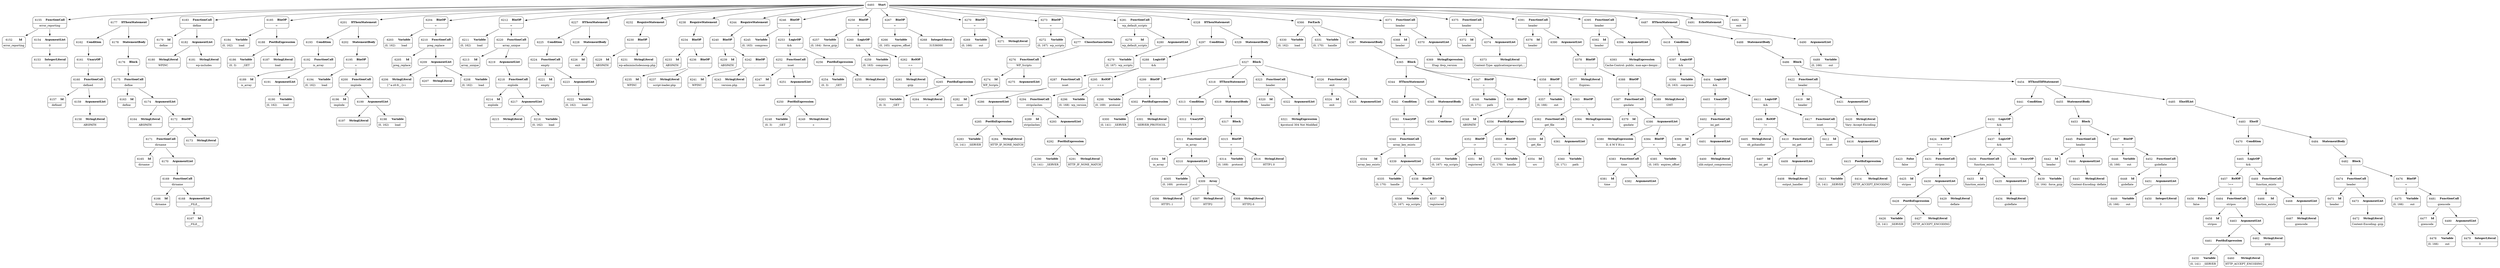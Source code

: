digraph ast {
node [shape=none];
6152 [label=<<TABLE border='1' cellspacing='0' cellpadding='10' style='rounded' ><TR><TD border='0'>6152</TD><TD border='0'><B>Id</B></TD></TR><HR/><TR><TD border='0' cellpadding='5' colspan='2'>error_reporting</TD></TR></TABLE>>];
6153 [label=<<TABLE border='1' cellspacing='0' cellpadding='10' style='rounded' ><TR><TD border='0'>6153</TD><TD border='0'><B>IntegerLiteral</B></TD></TR><HR/><TR><TD border='0' cellpadding='5' colspan='2'>0</TD></TR></TABLE>>];
6154 [label=<<TABLE border='1' cellspacing='0' cellpadding='10' style='rounded' ><TR><TD border='0'>6154</TD><TD border='0'><B>ArgumentList</B></TD></TR><HR/><TR><TD border='0' cellpadding='5' colspan='2'>0</TD></TR></TABLE>>];
6154 -> 6153 [weight=2];
6155 [label=<<TABLE border='1' cellspacing='0' cellpadding='10' style='rounded' ><TR><TD border='0'>6155</TD><TD border='0'><B>FunctionCall</B></TD></TR><HR/><TR><TD border='0' cellpadding='5' colspan='2'>error_reporting</TD></TR></TABLE>>];
6155 -> 6152 [weight=2];
6155 -> 6154 [weight=2];
6157 [label=<<TABLE border='1' cellspacing='0' cellpadding='10' style='rounded' ><TR><TD border='0'>6157</TD><TD border='0'><B>Id</B></TD></TR><HR/><TR><TD border='0' cellpadding='5' colspan='2'>defined</TD></TR></TABLE>>];
6158 [label=<<TABLE border='1' cellspacing='0' cellpadding='10' style='rounded' ><TR><TD border='0'>6158</TD><TD border='0'><B>StringLiteral</B></TD></TR><HR/><TR><TD border='0' cellpadding='5' colspan='2'>ABSPATH</TD></TR></TABLE>>];
6159 [label=<<TABLE border='1' cellspacing='0' cellpadding='10' style='rounded' ><TR><TD border='0'>6159</TD><TD border='0'><B>ArgumentList</B></TD></TR></TABLE>>];
6159 -> 6158 [weight=2];
6160 [label=<<TABLE border='1' cellspacing='0' cellpadding='10' style='rounded' ><TR><TD border='0'>6160</TD><TD border='0'><B>FunctionCall</B></TD></TR><HR/><TR><TD border='0' cellpadding='5' colspan='2'>defined</TD></TR></TABLE>>];
6160 -> 6157 [weight=2];
6160 -> 6159 [weight=2];
6161 [label=<<TABLE border='1' cellspacing='0' cellpadding='10' style='rounded' ><TR><TD border='0'>6161</TD><TD border='0'><B>UnaryOP</B></TD></TR><HR/><TR><TD border='0' cellpadding='5' colspan='2'>!</TD></TR></TABLE>>];
6161 -> 6160 [weight=2];
6162 [label=<<TABLE border='1' cellspacing='0' cellpadding='10' style='rounded' ><TR><TD border='0'>6162</TD><TD border='0'><B>Condition</B></TD></TR></TABLE>>];
6162 -> 6161 [weight=2];
6163 [label=<<TABLE border='1' cellspacing='0' cellpadding='10' style='rounded' ><TR><TD border='0'>6163</TD><TD border='0'><B>Id</B></TD></TR><HR/><TR><TD border='0' cellpadding='5' colspan='2'>define</TD></TR></TABLE>>];
6164 [label=<<TABLE border='1' cellspacing='0' cellpadding='10' style='rounded' ><TR><TD border='0'>6164</TD><TD border='0'><B>StringLiteral</B></TD></TR><HR/><TR><TD border='0' cellpadding='5' colspan='2'>ABSPATH</TD></TR></TABLE>>];
6165 [label=<<TABLE border='1' cellspacing='0' cellpadding='10' style='rounded' ><TR><TD border='0'>6165</TD><TD border='0'><B>Id</B></TD></TR><HR/><TR><TD border='0' cellpadding='5' colspan='2'>dirname</TD></TR></TABLE>>];
6166 [label=<<TABLE border='1' cellspacing='0' cellpadding='10' style='rounded' ><TR><TD border='0'>6166</TD><TD border='0'><B>Id</B></TD></TR><HR/><TR><TD border='0' cellpadding='5' colspan='2'>dirname</TD></TR></TABLE>>];
6167 [label=<<TABLE border='1' cellspacing='0' cellpadding='10' style='rounded' ><TR><TD border='0'>6167</TD><TD border='0'><B>Id</B></TD></TR><HR/><TR><TD border='0' cellpadding='5' colspan='2'>__FILE__</TD></TR></TABLE>>];
6168 [label=<<TABLE border='1' cellspacing='0' cellpadding='10' style='rounded' ><TR><TD border='0'>6168</TD><TD border='0'><B>ArgumentList</B></TD></TR><HR/><TR><TD border='0' cellpadding='5' colspan='2'>__FILE__</TD></TR></TABLE>>];
6168 -> 6167 [weight=2];
6169 [label=<<TABLE border='1' cellspacing='0' cellpadding='10' style='rounded' ><TR><TD border='0'>6169</TD><TD border='0'><B>FunctionCall</B></TD></TR><HR/><TR><TD border='0' cellpadding='5' colspan='2'>dirname</TD></TR></TABLE>>];
6169 -> 6166 [weight=2];
6169 -> 6168 [weight=2];
6170 [label=<<TABLE border='1' cellspacing='0' cellpadding='10' style='rounded' ><TR><TD border='0'>6170</TD><TD border='0'><B>ArgumentList</B></TD></TR></TABLE>>];
6170 -> 6169 [weight=2];
6171 [label=<<TABLE border='1' cellspacing='0' cellpadding='10' style='rounded' ><TR><TD border='0'>6171</TD><TD border='0'><B>FunctionCall</B></TD></TR><HR/><TR><TD border='0' cellpadding='5' colspan='2'>dirname</TD></TR></TABLE>>];
6171 -> 6165 [weight=2];
6171 -> 6170 [weight=2];
6172 [label=<<TABLE border='1' cellspacing='0' cellpadding='10' style='rounded' ><TR><TD border='0'>6172</TD><TD border='0'><B>BinOP</B></TD></TR><HR/><TR><TD border='0' cellpadding='5' colspan='2'>.</TD></TR></TABLE>>];
6172 -> 6171 [weight=2];
6172 -> 6173 [weight=2];
6173 [label=<<TABLE border='1' cellspacing='0' cellpadding='10' style='rounded' ><TR><TD border='0'>6173</TD><TD border='0'><B>StringLiteral</B></TD></TR><HR/><TR><TD border='0' cellpadding='5' colspan='2'></TD></TR></TABLE>>];
6174 [label=<<TABLE border='1' cellspacing='0' cellpadding='10' style='rounded' ><TR><TD border='0'>6174</TD><TD border='0'><B>ArgumentList</B></TD></TR></TABLE>>];
6174 -> 6164 [weight=2];
6174 -> 6172 [weight=2];
6175 [label=<<TABLE border='1' cellspacing='0' cellpadding='10' style='rounded' ><TR><TD border='0'>6175</TD><TD border='0'><B>FunctionCall</B></TD></TR><HR/><TR><TD border='0' cellpadding='5' colspan='2'>define</TD></TR></TABLE>>];
6175 -> 6163 [weight=2];
6175 -> 6174 [weight=2];
6176 [label=<<TABLE border='1' cellspacing='0' cellpadding='10' style='rounded' ><TR><TD border='0'>6176</TD><TD border='0'><B>Block</B></TD></TR></TABLE>>];
6176 -> 6175 [weight=2];
6177 [label=<<TABLE border='1' cellspacing='0' cellpadding='10' style='rounded' ><TR><TD border='0'>6177</TD><TD border='0'><B>IfThenStatement</B></TD></TR></TABLE>>];
6177 -> 6162 [weight=2];
6177 -> 6178 [weight=2];
6178 [label=<<TABLE border='1' cellspacing='0' cellpadding='10' style='rounded' ><TR><TD border='0'>6178</TD><TD border='0'><B>StatementBody</B></TD></TR></TABLE>>];
6178 -> 6176 [weight=2];
6179 [label=<<TABLE border='1' cellspacing='0' cellpadding='10' style='rounded' ><TR><TD border='0'>6179</TD><TD border='0'><B>Id</B></TD></TR><HR/><TR><TD border='0' cellpadding='5' colspan='2'>define</TD></TR></TABLE>>];
6180 [label=<<TABLE border='1' cellspacing='0' cellpadding='10' style='rounded' ><TR><TD border='0'>6180</TD><TD border='0'><B>StringLiteral</B></TD></TR><HR/><TR><TD border='0' cellpadding='5' colspan='2'>WPINC</TD></TR></TABLE>>];
6181 [label=<<TABLE border='1' cellspacing='0' cellpadding='10' style='rounded' ><TR><TD border='0'>6181</TD><TD border='0'><B>StringLiteral</B></TD></TR><HR/><TR><TD border='0' cellpadding='5' colspan='2'>wp-includes</TD></TR></TABLE>>];
6182 [label=<<TABLE border='1' cellspacing='0' cellpadding='10' style='rounded' ><TR><TD border='0'>6182</TD><TD border='0'><B>ArgumentList</B></TD></TR></TABLE>>];
6182 -> 6180 [weight=2];
6182 -> 6181 [weight=2];
6183 [label=<<TABLE border='1' cellspacing='0' cellpadding='10' style='rounded' ><TR><TD border='0'>6183</TD><TD border='0'><B>FunctionCall</B></TD></TR><HR/><TR><TD border='0' cellpadding='5' colspan='2'>define</TD></TR></TABLE>>];
6183 -> 6179 [weight=2];
6183 -> 6182 [weight=2];
6184 [label=<<TABLE border='1' cellspacing='0' cellpadding='10' style='rounded' ><TR><TD border='0'>6184</TD><TD border='0'><B>Variable</B></TD></TR><HR/><TR><TD border='0' cellpadding='5'>(0, 162)</TD><TD border='0' cellpadding='5'>load</TD></TR></TABLE>>];
6185 [label=<<TABLE border='1' cellspacing='0' cellpadding='10' style='rounded' ><TR><TD border='0'>6185</TD><TD border='0'><B>BinOP</B></TD></TR><HR/><TR><TD border='0' cellpadding='5' colspan='2'>=</TD></TR></TABLE>>];
6185 -> 6184 [weight=2];
6185 -> 6188 [weight=2];
6186 [label=<<TABLE border='1' cellspacing='0' cellpadding='10' style='rounded' ><TR><TD border='0'>6186</TD><TD border='0'><B>Variable</B></TD></TR><HR/><TR><TD border='0' cellpadding='5'>(0, 3)</TD><TD border='0' cellpadding='5'>_GET</TD></TR></TABLE>>];
6187 [label=<<TABLE border='1' cellspacing='0' cellpadding='10' style='rounded' ><TR><TD border='0'>6187</TD><TD border='0'><B>StringLiteral</B></TD></TR><HR/><TR><TD border='0' cellpadding='5' colspan='2'>load</TD></TR></TABLE>>];
6188 [label=<<TABLE border='1' cellspacing='0' cellpadding='10' style='rounded' ><TR><TD border='0'>6188</TD><TD border='0'><B>PostfixExpression</B></TD></TR></TABLE>>];
6188 -> 6186 [weight=2];
6188 -> 6187 [weight=2];
6189 [label=<<TABLE border='1' cellspacing='0' cellpadding='10' style='rounded' ><TR><TD border='0'>6189</TD><TD border='0'><B>Id</B></TD></TR><HR/><TR><TD border='0' cellpadding='5' colspan='2'>is_array</TD></TR></TABLE>>];
6190 [label=<<TABLE border='1' cellspacing='0' cellpadding='10' style='rounded' ><TR><TD border='0'>6190</TD><TD border='0'><B>Variable</B></TD></TR><HR/><TR><TD border='0' cellpadding='5'>(0, 162)</TD><TD border='0' cellpadding='5'>load</TD></TR></TABLE>>];
6191 [label=<<TABLE border='1' cellspacing='0' cellpadding='10' style='rounded' ><TR><TD border='0'>6191</TD><TD border='0'><B>ArgumentList</B></TD></TR></TABLE>>];
6191 -> 6190 [weight=2];
6192 [label=<<TABLE border='1' cellspacing='0' cellpadding='10' style='rounded' ><TR><TD border='0'>6192</TD><TD border='0'><B>FunctionCall</B></TD></TR><HR/><TR><TD border='0' cellpadding='5' colspan='2'>is_array</TD></TR></TABLE>>];
6192 -> 6189 [weight=2];
6192 -> 6191 [weight=2];
6193 [label=<<TABLE border='1' cellspacing='0' cellpadding='10' style='rounded' ><TR><TD border='0'>6193</TD><TD border='0'><B>Condition</B></TD></TR></TABLE>>];
6193 -> 6192 [weight=2];
6194 [label=<<TABLE border='1' cellspacing='0' cellpadding='10' style='rounded' ><TR><TD border='0'>6194</TD><TD border='0'><B>Variable</B></TD></TR><HR/><TR><TD border='0' cellpadding='5'>(0, 162)</TD><TD border='0' cellpadding='5'>load</TD></TR></TABLE>>];
6195 [label=<<TABLE border='1' cellspacing='0' cellpadding='10' style='rounded' ><TR><TD border='0'>6195</TD><TD border='0'><B>BinOP</B></TD></TR><HR/><TR><TD border='0' cellpadding='5' colspan='2'>=</TD></TR></TABLE>>];
6195 -> 6194 [weight=2];
6195 -> 6200 [weight=2];
6196 [label=<<TABLE border='1' cellspacing='0' cellpadding='10' style='rounded' ><TR><TD border='0'>6196</TD><TD border='0'><B>Id</B></TD></TR><HR/><TR><TD border='0' cellpadding='5' colspan='2'>implode</TD></TR></TABLE>>];
6197 [label=<<TABLE border='1' cellspacing='0' cellpadding='10' style='rounded' ><TR><TD border='0'>6197</TD><TD border='0'><B>StringLiteral</B></TD></TR><HR/><TR><TD border='0' cellpadding='5' colspan='2'></TD></TR></TABLE>>];
6198 [label=<<TABLE border='1' cellspacing='0' cellpadding='10' style='rounded' ><TR><TD border='0'>6198</TD><TD border='0'><B>Variable</B></TD></TR><HR/><TR><TD border='0' cellpadding='5'>(0, 162)</TD><TD border='0' cellpadding='5'>load</TD></TR></TABLE>>];
6199 [label=<<TABLE border='1' cellspacing='0' cellpadding='10' style='rounded' ><TR><TD border='0'>6199</TD><TD border='0'><B>ArgumentList</B></TD></TR></TABLE>>];
6199 -> 6197 [weight=2];
6199 -> 6198 [weight=2];
6200 [label=<<TABLE border='1' cellspacing='0' cellpadding='10' style='rounded' ><TR><TD border='0'>6200</TD><TD border='0'><B>FunctionCall</B></TD></TR><HR/><TR><TD border='0' cellpadding='5' colspan='2'>implode</TD></TR></TABLE>>];
6200 -> 6196 [weight=2];
6200 -> 6199 [weight=2];
6201 [label=<<TABLE border='1' cellspacing='0' cellpadding='10' style='rounded' ><TR><TD border='0'>6201</TD><TD border='0'><B>IfThenStatement</B></TD></TR></TABLE>>];
6201 -> 6193 [weight=2];
6201 -> 6202 [weight=2];
6202 [label=<<TABLE border='1' cellspacing='0' cellpadding='10' style='rounded' ><TR><TD border='0'>6202</TD><TD border='0'><B>StatementBody</B></TD></TR></TABLE>>];
6202 -> 6195 [weight=2];
6203 [label=<<TABLE border='1' cellspacing='0' cellpadding='10' style='rounded' ><TR><TD border='0'>6203</TD><TD border='0'><B>Variable</B></TD></TR><HR/><TR><TD border='0' cellpadding='5'>(0, 162)</TD><TD border='0' cellpadding='5'>load</TD></TR></TABLE>>];
6204 [label=<<TABLE border='1' cellspacing='0' cellpadding='10' style='rounded' ><TR><TD border='0'>6204</TD><TD border='0'><B>BinOP</B></TD></TR><HR/><TR><TD border='0' cellpadding='5' colspan='2'>=</TD></TR></TABLE>>];
6204 -> 6203 [weight=2];
6204 -> 6210 [weight=2];
6205 [label=<<TABLE border='1' cellspacing='0' cellpadding='10' style='rounded' ><TR><TD border='0'>6205</TD><TD border='0'><B>Id</B></TD></TR><HR/><TR><TD border='0' cellpadding='5' colspan='2'>preg_replace</TD></TR></TABLE>>];
6206 [label=<<TABLE border='1' cellspacing='0' cellpadding='10' style='rounded' ><TR><TD border='0'>6206</TD><TD border='0'><B>StringLiteral</B></TD></TR><HR/><TR><TD border='0' cellpadding='5' colspan='2'>[^a-z0-9,_-]+i</TD></TR></TABLE>>];
6207 [label=<<TABLE border='1' cellspacing='0' cellpadding='10' style='rounded' ><TR><TD border='0'>6207</TD><TD border='0'><B>StringLiteral</B></TD></TR><HR/><TR><TD border='0' cellpadding='5' colspan='2'></TD></TR></TABLE>>];
6208 [label=<<TABLE border='1' cellspacing='0' cellpadding='10' style='rounded' ><TR><TD border='0'>6208</TD><TD border='0'><B>Variable</B></TD></TR><HR/><TR><TD border='0' cellpadding='5'>(0, 162)</TD><TD border='0' cellpadding='5'>load</TD></TR></TABLE>>];
6209 [label=<<TABLE border='1' cellspacing='0' cellpadding='10' style='rounded' ><TR><TD border='0'>6209</TD><TD border='0'><B>ArgumentList</B></TD></TR></TABLE>>];
6209 -> 6206 [weight=2];
6209 -> 6207 [weight=2];
6209 -> 6208 [weight=2];
6210 [label=<<TABLE border='1' cellspacing='0' cellpadding='10' style='rounded' ><TR><TD border='0'>6210</TD><TD border='0'><B>FunctionCall</B></TD></TR><HR/><TR><TD border='0' cellpadding='5' colspan='2'>preg_replace</TD></TR></TABLE>>];
6210 -> 6205 [weight=2];
6210 -> 6209 [weight=2];
6211 [label=<<TABLE border='1' cellspacing='0' cellpadding='10' style='rounded' ><TR><TD border='0'>6211</TD><TD border='0'><B>Variable</B></TD></TR><HR/><TR><TD border='0' cellpadding='5'>(0, 162)</TD><TD border='0' cellpadding='5'>load</TD></TR></TABLE>>];
6212 [label=<<TABLE border='1' cellspacing='0' cellpadding='10' style='rounded' ><TR><TD border='0'>6212</TD><TD border='0'><B>BinOP</B></TD></TR><HR/><TR><TD border='0' cellpadding='5' colspan='2'>=</TD></TR></TABLE>>];
6212 -> 6211 [weight=2];
6212 -> 6220 [weight=2];
6213 [label=<<TABLE border='1' cellspacing='0' cellpadding='10' style='rounded' ><TR><TD border='0'>6213</TD><TD border='0'><B>Id</B></TD></TR><HR/><TR><TD border='0' cellpadding='5' colspan='2'>array_unique</TD></TR></TABLE>>];
6214 [label=<<TABLE border='1' cellspacing='0' cellpadding='10' style='rounded' ><TR><TD border='0'>6214</TD><TD border='0'><B>Id</B></TD></TR><HR/><TR><TD border='0' cellpadding='5' colspan='2'>explode</TD></TR></TABLE>>];
6215 [label=<<TABLE border='1' cellspacing='0' cellpadding='10' style='rounded' ><TR><TD border='0'>6215</TD><TD border='0'><B>StringLiteral</B></TD></TR><HR/><TR><TD border='0' cellpadding='5' colspan='2'>,</TD></TR></TABLE>>];
6216 [label=<<TABLE border='1' cellspacing='0' cellpadding='10' style='rounded' ><TR><TD border='0'>6216</TD><TD border='0'><B>Variable</B></TD></TR><HR/><TR><TD border='0' cellpadding='5'>(0, 162)</TD><TD border='0' cellpadding='5'>load</TD></TR></TABLE>>];
6217 [label=<<TABLE border='1' cellspacing='0' cellpadding='10' style='rounded' ><TR><TD border='0'>6217</TD><TD border='0'><B>ArgumentList</B></TD></TR></TABLE>>];
6217 -> 6215 [weight=2];
6217 -> 6216 [weight=2];
6218 [label=<<TABLE border='1' cellspacing='0' cellpadding='10' style='rounded' ><TR><TD border='0'>6218</TD><TD border='0'><B>FunctionCall</B></TD></TR><HR/><TR><TD border='0' cellpadding='5' colspan='2'>explode</TD></TR></TABLE>>];
6218 -> 6214 [weight=2];
6218 -> 6217 [weight=2];
6219 [label=<<TABLE border='1' cellspacing='0' cellpadding='10' style='rounded' ><TR><TD border='0'>6219</TD><TD border='0'><B>ArgumentList</B></TD></TR></TABLE>>];
6219 -> 6218 [weight=2];
6220 [label=<<TABLE border='1' cellspacing='0' cellpadding='10' style='rounded' ><TR><TD border='0'>6220</TD><TD border='0'><B>FunctionCall</B></TD></TR><HR/><TR><TD border='0' cellpadding='5' colspan='2'>array_unique</TD></TR></TABLE>>];
6220 -> 6213 [weight=2];
6220 -> 6219 [weight=2];
6221 [label=<<TABLE border='1' cellspacing='0' cellpadding='10' style='rounded' ><TR><TD border='0'>6221</TD><TD border='0'><B>Id</B></TD></TR><HR/><TR><TD border='0' cellpadding='5' colspan='2'>empty</TD></TR></TABLE>>];
6222 [label=<<TABLE border='1' cellspacing='0' cellpadding='10' style='rounded' ><TR><TD border='0'>6222</TD><TD border='0'><B>Variable</B></TD></TR><HR/><TR><TD border='0' cellpadding='5'>(0, 162)</TD><TD border='0' cellpadding='5'>load</TD></TR></TABLE>>];
6223 [label=<<TABLE border='1' cellspacing='0' cellpadding='10' style='rounded' ><TR><TD border='0'>6223</TD><TD border='0'><B>ArgumentList</B></TD></TR></TABLE>>];
6223 -> 6222 [weight=2];
6224 [label=<<TABLE border='1' cellspacing='0' cellpadding='10' style='rounded' ><TR><TD border='0'>6224</TD><TD border='0'><B>FunctionCall</B></TD></TR><HR/><TR><TD border='0' cellpadding='5' colspan='2'>empty</TD></TR></TABLE>>];
6224 -> 6221 [weight=2];
6224 -> 6223 [weight=2];
6225 [label=<<TABLE border='1' cellspacing='0' cellpadding='10' style='rounded' ><TR><TD border='0'>6225</TD><TD border='0'><B>Condition</B></TD></TR></TABLE>>];
6225 -> 6224 [weight=2];
6226 [label=<<TABLE border='1' cellspacing='0' cellpadding='10' style='rounded' ><TR><TD border='0'>6226</TD><TD border='0'><B>Id</B></TD></TR><HR/><TR><TD border='0' cellpadding='5' colspan='2'>exit</TD></TR></TABLE>>];
6227 [label=<<TABLE border='1' cellspacing='0' cellpadding='10' style='rounded' ><TR><TD border='0'>6227</TD><TD border='0'><B>IfThenStatement</B></TD></TR></TABLE>>];
6227 -> 6225 [weight=2];
6227 -> 6228 [weight=2];
6228 [label=<<TABLE border='1' cellspacing='0' cellpadding='10' style='rounded' ><TR><TD border='0'>6228</TD><TD border='0'><B>StatementBody</B></TD></TR></TABLE>>];
6228 -> 6226 [weight=2];
6229 [label=<<TABLE border='1' cellspacing='0' cellpadding='10' style='rounded' ><TR><TD border='0'>6229</TD><TD border='0'><B>Id</B></TD></TR><HR/><TR><TD border='0' cellpadding='5' colspan='2'>ABSPATH</TD></TR></TABLE>>];
6230 [label=<<TABLE border='1' cellspacing='0' cellpadding='10' style='rounded' ><TR><TD border='0'>6230</TD><TD border='0'><B>BinOP</B></TD></TR><HR/><TR><TD border='0' cellpadding='5' colspan='2'>.</TD></TR></TABLE>>];
6230 -> 6229 [weight=2];
6230 -> 6231 [weight=2];
6231 [label=<<TABLE border='1' cellspacing='0' cellpadding='10' style='rounded' ><TR><TD border='0'>6231</TD><TD border='0'><B>StringLiteral</B></TD></TR><HR/><TR><TD border='0' cellpadding='5' colspan='2'>wp-adminincludesnoop.php</TD></TR></TABLE>>];
6232 [label=<<TABLE border='1' cellspacing='0' cellpadding='10' style='rounded' ><TR><TD border='0'>6232</TD><TD border='0'><B>RequireStatement</B></TD></TR></TABLE>>];
6232 -> 6230 [weight=2];
6233 [label=<<TABLE border='1' cellspacing='0' cellpadding='10' style='rounded' ><TR><TD border='0'>6233</TD><TD border='0'><B>Id</B></TD></TR><HR/><TR><TD border='0' cellpadding='5' colspan='2'>ABSPATH</TD></TR></TABLE>>];
6234 [label=<<TABLE border='1' cellspacing='0' cellpadding='10' style='rounded' ><TR><TD border='0'>6234</TD><TD border='0'><B>BinOP</B></TD></TR><HR/><TR><TD border='0' cellpadding='5' colspan='2'>.</TD></TR></TABLE>>];
6234 -> 6233 [weight=2];
6234 -> 6236 [weight=2];
6235 [label=<<TABLE border='1' cellspacing='0' cellpadding='10' style='rounded' ><TR><TD border='0'>6235</TD><TD border='0'><B>Id</B></TD></TR><HR/><TR><TD border='0' cellpadding='5' colspan='2'>WPINC</TD></TR></TABLE>>];
6236 [label=<<TABLE border='1' cellspacing='0' cellpadding='10' style='rounded' ><TR><TD border='0'>6236</TD><TD border='0'><B>BinOP</B></TD></TR><HR/><TR><TD border='0' cellpadding='5' colspan='2'>.</TD></TR></TABLE>>];
6236 -> 6235 [weight=2];
6236 -> 6237 [weight=2];
6237 [label=<<TABLE border='1' cellspacing='0' cellpadding='10' style='rounded' ><TR><TD border='0'>6237</TD><TD border='0'><B>StringLiteral</B></TD></TR><HR/><TR><TD border='0' cellpadding='5' colspan='2'>script-loader.php</TD></TR></TABLE>>];
6238 [label=<<TABLE border='1' cellspacing='0' cellpadding='10' style='rounded' ><TR><TD border='0'>6238</TD><TD border='0'><B>RequireStatement</B></TD></TR></TABLE>>];
6238 -> 6234 [weight=2];
6239 [label=<<TABLE border='1' cellspacing='0' cellpadding='10' style='rounded' ><TR><TD border='0'>6239</TD><TD border='0'><B>Id</B></TD></TR><HR/><TR><TD border='0' cellpadding='5' colspan='2'>ABSPATH</TD></TR></TABLE>>];
6240 [label=<<TABLE border='1' cellspacing='0' cellpadding='10' style='rounded' ><TR><TD border='0'>6240</TD><TD border='0'><B>BinOP</B></TD></TR><HR/><TR><TD border='0' cellpadding='5' colspan='2'>.</TD></TR></TABLE>>];
6240 -> 6239 [weight=2];
6240 -> 6242 [weight=2];
6241 [label=<<TABLE border='1' cellspacing='0' cellpadding='10' style='rounded' ><TR><TD border='0'>6241</TD><TD border='0'><B>Id</B></TD></TR><HR/><TR><TD border='0' cellpadding='5' colspan='2'>WPINC</TD></TR></TABLE>>];
6242 [label=<<TABLE border='1' cellspacing='0' cellpadding='10' style='rounded' ><TR><TD border='0'>6242</TD><TD border='0'><B>BinOP</B></TD></TR><HR/><TR><TD border='0' cellpadding='5' colspan='2'>.</TD></TR></TABLE>>];
6242 -> 6241 [weight=2];
6242 -> 6243 [weight=2];
6243 [label=<<TABLE border='1' cellspacing='0' cellpadding='10' style='rounded' ><TR><TD border='0'>6243</TD><TD border='0'><B>StringLiteral</B></TD></TR><HR/><TR><TD border='0' cellpadding='5' colspan='2'>version.php</TD></TR></TABLE>>];
6244 [label=<<TABLE border='1' cellspacing='0' cellpadding='10' style='rounded' ><TR><TD border='0'>6244</TD><TD border='0'><B>RequireStatement</B></TD></TR></TABLE>>];
6244 -> 6240 [weight=2];
6245 [label=<<TABLE border='1' cellspacing='0' cellpadding='10' style='rounded' ><TR><TD border='0'>6245</TD><TD border='0'><B>Variable</B></TD></TR><HR/><TR><TD border='0' cellpadding='5'>(0, 163)</TD><TD border='0' cellpadding='5'>compress</TD></TR></TABLE>>];
6246 [label=<<TABLE border='1' cellspacing='0' cellpadding='10' style='rounded' ><TR><TD border='0'>6246</TD><TD border='0'><B>BinOP</B></TD></TR><HR/><TR><TD border='0' cellpadding='5' colspan='2'>=</TD></TR></TABLE>>];
6246 -> 6245 [weight=2];
6246 -> 6253 [weight=2];
6247 [label=<<TABLE border='1' cellspacing='0' cellpadding='10' style='rounded' ><TR><TD border='0'>6247</TD><TD border='0'><B>Id</B></TD></TR><HR/><TR><TD border='0' cellpadding='5' colspan='2'>isset</TD></TR></TABLE>>];
6248 [label=<<TABLE border='1' cellspacing='0' cellpadding='10' style='rounded' ><TR><TD border='0'>6248</TD><TD border='0'><B>Variable</B></TD></TR><HR/><TR><TD border='0' cellpadding='5'>(0, 3)</TD><TD border='0' cellpadding='5'>_GET</TD></TR></TABLE>>];
6249 [label=<<TABLE border='1' cellspacing='0' cellpadding='10' style='rounded' ><TR><TD border='0'>6249</TD><TD border='0'><B>StringLiteral</B></TD></TR><HR/><TR><TD border='0' cellpadding='5' colspan='2'>c</TD></TR></TABLE>>];
6250 [label=<<TABLE border='1' cellspacing='0' cellpadding='10' style='rounded' ><TR><TD border='0'>6250</TD><TD border='0'><B>PostfixExpression</B></TD></TR></TABLE>>];
6250 -> 6248 [weight=2];
6250 -> 6249 [weight=2];
6251 [label=<<TABLE border='1' cellspacing='0' cellpadding='10' style='rounded' ><TR><TD border='0'>6251</TD><TD border='0'><B>ArgumentList</B></TD></TR></TABLE>>];
6251 -> 6250 [weight=2];
6252 [label=<<TABLE border='1' cellspacing='0' cellpadding='10' style='rounded' ><TR><TD border='0'>6252</TD><TD border='0'><B>FunctionCall</B></TD></TR><HR/><TR><TD border='0' cellpadding='5' colspan='2'>isset</TD></TR></TABLE>>];
6252 -> 6247 [weight=2];
6252 -> 6251 [weight=2];
6253 [label=<<TABLE border='1' cellspacing='0' cellpadding='10' style='rounded' ><TR><TD border='0'>6253</TD><TD border='0'><B>LogicOP</B></TD></TR><HR/><TR><TD border='0' cellpadding='5' colspan='2'>&amp;&amp;</TD></TR></TABLE>>];
6253 -> 6252 [weight=2];
6253 -> 6256 [weight=2];
6254 [label=<<TABLE border='1' cellspacing='0' cellpadding='10' style='rounded' ><TR><TD border='0'>6254</TD><TD border='0'><B>Variable</B></TD></TR><HR/><TR><TD border='0' cellpadding='5'>(0, 3)</TD><TD border='0' cellpadding='5'>_GET</TD></TR></TABLE>>];
6255 [label=<<TABLE border='1' cellspacing='0' cellpadding='10' style='rounded' ><TR><TD border='0'>6255</TD><TD border='0'><B>StringLiteral</B></TD></TR><HR/><TR><TD border='0' cellpadding='5' colspan='2'>c</TD></TR></TABLE>>];
6256 [label=<<TABLE border='1' cellspacing='0' cellpadding='10' style='rounded' ><TR><TD border='0'>6256</TD><TD border='0'><B>PostfixExpression</B></TD></TR></TABLE>>];
6256 -> 6254 [weight=2];
6256 -> 6255 [weight=2];
6257 [label=<<TABLE border='1' cellspacing='0' cellpadding='10' style='rounded' ><TR><TD border='0'>6257</TD><TD border='0'><B>Variable</B></TD></TR><HR/><TR><TD border='0' cellpadding='5'>(0, 164)</TD><TD border='0' cellpadding='5'>force_gzip</TD></TR></TABLE>>];
6258 [label=<<TABLE border='1' cellspacing='0' cellpadding='10' style='rounded' ><TR><TD border='0'>6258</TD><TD border='0'><B>BinOP</B></TD></TR><HR/><TR><TD border='0' cellpadding='5' colspan='2'>=</TD></TR></TABLE>>];
6258 -> 6257 [weight=2];
6258 -> 6260 [weight=2];
6259 [label=<<TABLE border='1' cellspacing='0' cellpadding='10' style='rounded' ><TR><TD border='0'>6259</TD><TD border='0'><B>Variable</B></TD></TR><HR/><TR><TD border='0' cellpadding='5'>(0, 163)</TD><TD border='0' cellpadding='5'>compress</TD></TR></TABLE>>];
6260 [label=<<TABLE border='1' cellspacing='0' cellpadding='10' style='rounded' ><TR><TD border='0'>6260</TD><TD border='0'><B>LogicOP</B></TD></TR><HR/><TR><TD border='0' cellpadding='5' colspan='2'>&amp;&amp;</TD></TR></TABLE>>];
6260 -> 6259 [weight=2];
6260 -> 6262 [weight=2];
6261 [label=<<TABLE border='1' cellspacing='0' cellpadding='10' style='rounded' ><TR><TD border='0'>6261</TD><TD border='0'><B>StringLiteral</B></TD></TR><HR/><TR><TD border='0' cellpadding='5' colspan='2'>gzip</TD></TR></TABLE>>];
6262 [label=<<TABLE border='1' cellspacing='0' cellpadding='10' style='rounded' ><TR><TD border='0'>6262</TD><TD border='0'><B>RelOP</B></TD></TR><HR/><TR><TD border='0' cellpadding='5' colspan='2'>==</TD></TR></TABLE>>];
6262 -> 6261 [weight=2];
6262 -> 6265 [weight=2];
6263 [label=<<TABLE border='1' cellspacing='0' cellpadding='10' style='rounded' ><TR><TD border='0'>6263</TD><TD border='0'><B>Variable</B></TD></TR><HR/><TR><TD border='0' cellpadding='5'>(0, 3)</TD><TD border='0' cellpadding='5'>_GET</TD></TR></TABLE>>];
6264 [label=<<TABLE border='1' cellspacing='0' cellpadding='10' style='rounded' ><TR><TD border='0'>6264</TD><TD border='0'><B>StringLiteral</B></TD></TR><HR/><TR><TD border='0' cellpadding='5' colspan='2'>c</TD></TR></TABLE>>];
6265 [label=<<TABLE border='1' cellspacing='0' cellpadding='10' style='rounded' ><TR><TD border='0'>6265</TD><TD border='0'><B>PostfixExpression</B></TD></TR></TABLE>>];
6265 -> 6263 [weight=2];
6265 -> 6264 [weight=2];
6266 [label=<<TABLE border='1' cellspacing='0' cellpadding='10' style='rounded' ><TR><TD border='0'>6266</TD><TD border='0'><B>Variable</B></TD></TR><HR/><TR><TD border='0' cellpadding='5'>(0, 165)</TD><TD border='0' cellpadding='5'>expires_offset</TD></TR></TABLE>>];
6267 [label=<<TABLE border='1' cellspacing='0' cellpadding='10' style='rounded' ><TR><TD border='0'>6267</TD><TD border='0'><B>BinOP</B></TD></TR><HR/><TR><TD border='0' cellpadding='5' colspan='2'>=</TD></TR></TABLE>>];
6267 -> 6266 [weight=2];
6267 -> 6268 [weight=2];
6268 [label=<<TABLE border='1' cellspacing='0' cellpadding='10' style='rounded' ><TR><TD border='0'>6268</TD><TD border='0'><B>IntegerLiteral</B></TD></TR><HR/><TR><TD border='0' cellpadding='5' colspan='2'>31536000</TD></TR></TABLE>>];
6269 [label=<<TABLE border='1' cellspacing='0' cellpadding='10' style='rounded' ><TR><TD border='0'>6269</TD><TD border='0'><B>Variable</B></TD></TR><HR/><TR><TD border='0' cellpadding='5'>(0, 166)</TD><TD border='0' cellpadding='5'>out</TD></TR></TABLE>>];
6270 [label=<<TABLE border='1' cellspacing='0' cellpadding='10' style='rounded' ><TR><TD border='0'>6270</TD><TD border='0'><B>BinOP</B></TD></TR><HR/><TR><TD border='0' cellpadding='5' colspan='2'>=</TD></TR></TABLE>>];
6270 -> 6269 [weight=2];
6270 -> 6271 [weight=2];
6271 [label=<<TABLE border='1' cellspacing='0' cellpadding='10' style='rounded' ><TR><TD border='0'>6271</TD><TD border='0'><B>StringLiteral</B></TD></TR><HR/><TR><TD border='0' cellpadding='5' colspan='2'></TD></TR></TABLE>>];
6272 [label=<<TABLE border='1' cellspacing='0' cellpadding='10' style='rounded' ><TR><TD border='0'>6272</TD><TD border='0'><B>Variable</B></TD></TR><HR/><TR><TD border='0' cellpadding='5'>(0, 167)</TD><TD border='0' cellpadding='5'>wp_scripts</TD></TR></TABLE>>];
6273 [label=<<TABLE border='1' cellspacing='0' cellpadding='10' style='rounded' ><TR><TD border='0'>6273</TD><TD border='0'><B>BinOP</B></TD></TR><HR/><TR><TD border='0' cellpadding='5' colspan='2'>=</TD></TR></TABLE>>];
6273 -> 6272 [weight=2];
6273 -> 6277 [weight=2];
6274 [label=<<TABLE border='1' cellspacing='0' cellpadding='10' style='rounded' ><TR><TD border='0'>6274</TD><TD border='0'><B>Id</B></TD></TR><HR/><TR><TD border='0' cellpadding='5' colspan='2'>WP_Scripts</TD></TR></TABLE>>];
6275 [label=<<TABLE border='1' cellspacing='0' cellpadding='10' style='rounded' ><TR><TD border='0'>6275</TD><TD border='0'><B>ArgumentList</B></TD></TR></TABLE>>];
6276 [label=<<TABLE border='1' cellspacing='0' cellpadding='10' style='rounded' ><TR><TD border='0'>6276</TD><TD border='0'><B>FunctionCall</B></TD></TR><HR/><TR><TD border='0' cellpadding='5' colspan='2'>WP_Scripts</TD></TR></TABLE>>];
6276 -> 6274 [weight=2];
6276 -> 6275 [weight=2];
6277 [label=<<TABLE border='1' cellspacing='0' cellpadding='10' style='rounded' ><TR><TD border='0'>6277</TD><TD border='0'><B>ClassInstanciation</B></TD></TR></TABLE>>];
6277 -> 6276 [weight=2];
6278 [label=<<TABLE border='1' cellspacing='0' cellpadding='10' style='rounded' ><TR><TD border='0'>6278</TD><TD border='0'><B>Id</B></TD></TR><HR/><TR><TD border='0' cellpadding='5' colspan='2'>wp_default_scripts</TD></TR></TABLE>>];
6279 [label=<<TABLE border='1' cellspacing='0' cellpadding='10' style='rounded' ><TR><TD border='0'>6279</TD><TD border='0'><B>Variable</B></TD></TR><HR/><TR><TD border='0' cellpadding='5'>(0, 167)</TD><TD border='0' cellpadding='5'>wp_scripts</TD></TR></TABLE>>];
6280 [label=<<TABLE border='1' cellspacing='0' cellpadding='10' style='rounded' ><TR><TD border='0'>6280</TD><TD border='0'><B>ArgumentList</B></TD></TR></TABLE>>];
6280 -> 6279 [weight=2];
6281 [label=<<TABLE border='1' cellspacing='0' cellpadding='10' style='rounded' ><TR><TD border='0'>6281</TD><TD border='0'><B>FunctionCall</B></TD></TR><HR/><TR><TD border='0' cellpadding='5' colspan='2'>wp_default_scripts</TD></TR></TABLE>>];
6281 -> 6278 [weight=2];
6281 -> 6280 [weight=2];
6282 [label=<<TABLE border='1' cellspacing='0' cellpadding='10' style='rounded' ><TR><TD border='0'>6282</TD><TD border='0'><B>Id</B></TD></TR><HR/><TR><TD border='0' cellpadding='5' colspan='2'>isset</TD></TR></TABLE>>];
6283 [label=<<TABLE border='1' cellspacing='0' cellpadding='10' style='rounded' ><TR><TD border='0'>6283</TD><TD border='0'><B>Variable</B></TD></TR><HR/><TR><TD border='0' cellpadding='5'>(0, 141)</TD><TD border='0' cellpadding='5'>_SERVER</TD></TR></TABLE>>];
6284 [label=<<TABLE border='1' cellspacing='0' cellpadding='10' style='rounded' ><TR><TD border='0'>6284</TD><TD border='0'><B>StringLiteral</B></TD></TR><HR/><TR><TD border='0' cellpadding='5' colspan='2'>HTTP_IF_NONE_MATCH</TD></TR></TABLE>>];
6285 [label=<<TABLE border='1' cellspacing='0' cellpadding='10' style='rounded' ><TR><TD border='0'>6285</TD><TD border='0'><B>PostfixExpression</B></TD></TR></TABLE>>];
6285 -> 6283 [weight=2];
6285 -> 6284 [weight=2];
6286 [label=<<TABLE border='1' cellspacing='0' cellpadding='10' style='rounded' ><TR><TD border='0'>6286</TD><TD border='0'><B>ArgumentList</B></TD></TR></TABLE>>];
6286 -> 6285 [weight=2];
6287 [label=<<TABLE border='1' cellspacing='0' cellpadding='10' style='rounded' ><TR><TD border='0'>6287</TD><TD border='0'><B>FunctionCall</B></TD></TR><HR/><TR><TD border='0' cellpadding='5' colspan='2'>isset</TD></TR></TABLE>>];
6287 -> 6282 [weight=2];
6287 -> 6286 [weight=2];
6288 [label=<<TABLE border='1' cellspacing='0' cellpadding='10' style='rounded' ><TR><TD border='0'>6288</TD><TD border='0'><B>LogicOP</B></TD></TR><HR/><TR><TD border='0' cellpadding='5' colspan='2'>&amp;&amp;</TD></TR></TABLE>>];
6288 -> 6287 [weight=2];
6288 -> 6295 [weight=2];
6289 [label=<<TABLE border='1' cellspacing='0' cellpadding='10' style='rounded' ><TR><TD border='0'>6289</TD><TD border='0'><B>Id</B></TD></TR><HR/><TR><TD border='0' cellpadding='5' colspan='2'>stripslashes</TD></TR></TABLE>>];
6290 [label=<<TABLE border='1' cellspacing='0' cellpadding='10' style='rounded' ><TR><TD border='0'>6290</TD><TD border='0'><B>Variable</B></TD></TR><HR/><TR><TD border='0' cellpadding='5'>(0, 141)</TD><TD border='0' cellpadding='5'>_SERVER</TD></TR></TABLE>>];
6291 [label=<<TABLE border='1' cellspacing='0' cellpadding='10' style='rounded' ><TR><TD border='0'>6291</TD><TD border='0'><B>StringLiteral</B></TD></TR><HR/><TR><TD border='0' cellpadding='5' colspan='2'>HTTP_IF_NONE_MATCH</TD></TR></TABLE>>];
6292 [label=<<TABLE border='1' cellspacing='0' cellpadding='10' style='rounded' ><TR><TD border='0'>6292</TD><TD border='0'><B>PostfixExpression</B></TD></TR></TABLE>>];
6292 -> 6290 [weight=2];
6292 -> 6291 [weight=2];
6293 [label=<<TABLE border='1' cellspacing='0' cellpadding='10' style='rounded' ><TR><TD border='0'>6293</TD><TD border='0'><B>ArgumentList</B></TD></TR></TABLE>>];
6293 -> 6292 [weight=2];
6294 [label=<<TABLE border='1' cellspacing='0' cellpadding='10' style='rounded' ><TR><TD border='0'>6294</TD><TD border='0'><B>FunctionCall</B></TD></TR><HR/><TR><TD border='0' cellpadding='5' colspan='2'>stripslashes</TD></TR></TABLE>>];
6294 -> 6289 [weight=2];
6294 -> 6293 [weight=2];
6295 [label=<<TABLE border='1' cellspacing='0' cellpadding='10' style='rounded' ><TR><TD border='0'>6295</TD><TD border='0'><B>RelOP</B></TD></TR><HR/><TR><TD border='0' cellpadding='5' colspan='2'>===</TD></TR></TABLE>>];
6295 -> 6294 [weight=2];
6295 -> 6296 [weight=2];
6296 [label=<<TABLE border='1' cellspacing='0' cellpadding='10' style='rounded' ><TR><TD border='0'>6296</TD><TD border='0'><B>Variable</B></TD></TR><HR/><TR><TD border='0' cellpadding='5'>(0, 168)</TD><TD border='0' cellpadding='5'>wp_version</TD></TR></TABLE>>];
6297 [label=<<TABLE border='1' cellspacing='0' cellpadding='10' style='rounded' ><TR><TD border='0'>6297</TD><TD border='0'><B>Condition</B></TD></TR></TABLE>>];
6297 -> 6288 [weight=2];
6298 [label=<<TABLE border='1' cellspacing='0' cellpadding='10' style='rounded' ><TR><TD border='0'>6298</TD><TD border='0'><B>Variable</B></TD></TR><HR/><TR><TD border='0' cellpadding='5'>(0, 169)</TD><TD border='0' cellpadding='5'>protocol</TD></TR></TABLE>>];
6299 [label=<<TABLE border='1' cellspacing='0' cellpadding='10' style='rounded' ><TR><TD border='0'>6299</TD><TD border='0'><B>BinOP</B></TD></TR><HR/><TR><TD border='0' cellpadding='5' colspan='2'>=</TD></TR></TABLE>>];
6299 -> 6298 [weight=2];
6299 -> 6302 [weight=2];
6300 [label=<<TABLE border='1' cellspacing='0' cellpadding='10' style='rounded' ><TR><TD border='0'>6300</TD><TD border='0'><B>Variable</B></TD></TR><HR/><TR><TD border='0' cellpadding='5'>(0, 141)</TD><TD border='0' cellpadding='5'>_SERVER</TD></TR></TABLE>>];
6301 [label=<<TABLE border='1' cellspacing='0' cellpadding='10' style='rounded' ><TR><TD border='0'>6301</TD><TD border='0'><B>StringLiteral</B></TD></TR><HR/><TR><TD border='0' cellpadding='5' colspan='2'>SERVER_PROTOCOL</TD></TR></TABLE>>];
6302 [label=<<TABLE border='1' cellspacing='0' cellpadding='10' style='rounded' ><TR><TD border='0'>6302</TD><TD border='0'><B>PostfixExpression</B></TD></TR></TABLE>>];
6302 -> 6300 [weight=2];
6302 -> 6301 [weight=2];
6304 [label=<<TABLE border='1' cellspacing='0' cellpadding='10' style='rounded' ><TR><TD border='0'>6304</TD><TD border='0'><B>Id</B></TD></TR><HR/><TR><TD border='0' cellpadding='5' colspan='2'>in_array</TD></TR></TABLE>>];
6305 [label=<<TABLE border='1' cellspacing='0' cellpadding='10' style='rounded' ><TR><TD border='0'>6305</TD><TD border='0'><B>Variable</B></TD></TR><HR/><TR><TD border='0' cellpadding='5'>(0, 169)</TD><TD border='0' cellpadding='5'>protocol</TD></TR></TABLE>>];
6306 [label=<<TABLE border='1' cellspacing='0' cellpadding='10' style='rounded' ><TR><TD border='0'>6306</TD><TD border='0'><B>StringLiteral</B></TD></TR><HR/><TR><TD border='0' cellpadding='5' colspan='2'>HTTP1.1</TD></TR></TABLE>>];
6307 [label=<<TABLE border='1' cellspacing='0' cellpadding='10' style='rounded' ><TR><TD border='0'>6307</TD><TD border='0'><B>StringLiteral</B></TD></TR><HR/><TR><TD border='0' cellpadding='5' colspan='2'>HTTP2</TD></TR></TABLE>>];
6308 [label=<<TABLE border='1' cellspacing='0' cellpadding='10' style='rounded' ><TR><TD border='0'>6308</TD><TD border='0'><B>StringLiteral</B></TD></TR><HR/><TR><TD border='0' cellpadding='5' colspan='2'>HTTP2.0</TD></TR></TABLE>>];
6309 [label=<<TABLE border='1' cellspacing='0' cellpadding='10' style='rounded' ><TR><TD border='0'>6309</TD><TD border='0'><B>Array</B></TD></TR></TABLE>>];
6309 -> 6306 [weight=2];
6309 -> 6307 [weight=2];
6309 -> 6308 [weight=2];
6310 [label=<<TABLE border='1' cellspacing='0' cellpadding='10' style='rounded' ><TR><TD border='0'>6310</TD><TD border='0'><B>ArgumentList</B></TD></TR></TABLE>>];
6310 -> 6305 [weight=2];
6310 -> 6309 [weight=2];
6311 [label=<<TABLE border='1' cellspacing='0' cellpadding='10' style='rounded' ><TR><TD border='0'>6311</TD><TD border='0'><B>FunctionCall</B></TD></TR><HR/><TR><TD border='0' cellpadding='5' colspan='2'>in_array</TD></TR></TABLE>>];
6311 -> 6304 [weight=2];
6311 -> 6310 [weight=2];
6312 [label=<<TABLE border='1' cellspacing='0' cellpadding='10' style='rounded' ><TR><TD border='0'>6312</TD><TD border='0'><B>UnaryOP</B></TD></TR><HR/><TR><TD border='0' cellpadding='5' colspan='2'>!</TD></TR></TABLE>>];
6312 -> 6311 [weight=2];
6313 [label=<<TABLE border='1' cellspacing='0' cellpadding='10' style='rounded' ><TR><TD border='0'>6313</TD><TD border='0'><B>Condition</B></TD></TR></TABLE>>];
6313 -> 6312 [weight=2];
6314 [label=<<TABLE border='1' cellspacing='0' cellpadding='10' style='rounded' ><TR><TD border='0'>6314</TD><TD border='0'><B>Variable</B></TD></TR><HR/><TR><TD border='0' cellpadding='5'>(0, 169)</TD><TD border='0' cellpadding='5'>protocol</TD></TR></TABLE>>];
6315 [label=<<TABLE border='1' cellspacing='0' cellpadding='10' style='rounded' ><TR><TD border='0'>6315</TD><TD border='0'><B>BinOP</B></TD></TR><HR/><TR><TD border='0' cellpadding='5' colspan='2'>=</TD></TR></TABLE>>];
6315 -> 6314 [weight=2];
6315 -> 6316 [weight=2];
6316 [label=<<TABLE border='1' cellspacing='0' cellpadding='10' style='rounded' ><TR><TD border='0'>6316</TD><TD border='0'><B>StringLiteral</B></TD></TR><HR/><TR><TD border='0' cellpadding='5' colspan='2'>HTTP1.0</TD></TR></TABLE>>];
6317 [label=<<TABLE border='1' cellspacing='0' cellpadding='10' style='rounded' ><TR><TD border='0'>6317</TD><TD border='0'><B>Block</B></TD></TR></TABLE>>];
6317 -> 6315 [weight=2];
6318 [label=<<TABLE border='1' cellspacing='0' cellpadding='10' style='rounded' ><TR><TD border='0'>6318</TD><TD border='0'><B>IfThenStatement</B></TD></TR></TABLE>>];
6318 -> 6313 [weight=2];
6318 -> 6319 [weight=2];
6319 [label=<<TABLE border='1' cellspacing='0' cellpadding='10' style='rounded' ><TR><TD border='0'>6319</TD><TD border='0'><B>StatementBody</B></TD></TR></TABLE>>];
6319 -> 6317 [weight=2];
6320 [label=<<TABLE border='1' cellspacing='0' cellpadding='10' style='rounded' ><TR><TD border='0'>6320</TD><TD border='0'><B>Id</B></TD></TR><HR/><TR><TD border='0' cellpadding='5' colspan='2'>header</TD></TR></TABLE>>];
6321 [label=<<TABLE border='1' cellspacing='0' cellpadding='10' style='rounded' ><TR><TD border='0'>6321</TD><TD border='0'><B>StringExpression</B></TD></TR><HR/><TR><TD border='0' cellpadding='5' colspan='2'>$protocol 304 Not Modified</TD></TR></TABLE>>];
6322 [label=<<TABLE border='1' cellspacing='0' cellpadding='10' style='rounded' ><TR><TD border='0'>6322</TD><TD border='0'><B>ArgumentList</B></TD></TR></TABLE>>];
6322 -> 6321 [weight=2];
6323 [label=<<TABLE border='1' cellspacing='0' cellpadding='10' style='rounded' ><TR><TD border='0'>6323</TD><TD border='0'><B>FunctionCall</B></TD></TR><HR/><TR><TD border='0' cellpadding='5' colspan='2'>header</TD></TR></TABLE>>];
6323 -> 6320 [weight=2];
6323 -> 6322 [weight=2];
6324 [label=<<TABLE border='1' cellspacing='0' cellpadding='10' style='rounded' ><TR><TD border='0'>6324</TD><TD border='0'><B>Id</B></TD></TR><HR/><TR><TD border='0' cellpadding='5' colspan='2'>exit</TD></TR></TABLE>>];
6325 [label=<<TABLE border='1' cellspacing='0' cellpadding='10' style='rounded' ><TR><TD border='0'>6325</TD><TD border='0'><B>ArgumentList</B></TD></TR></TABLE>>];
6326 [label=<<TABLE border='1' cellspacing='0' cellpadding='10' style='rounded' ><TR><TD border='0'>6326</TD><TD border='0'><B>FunctionCall</B></TD></TR><HR/><TR><TD border='0' cellpadding='5' colspan='2'>exit</TD></TR></TABLE>>];
6326 -> 6324 [weight=2];
6326 -> 6325 [weight=2];
6327 [label=<<TABLE border='1' cellspacing='0' cellpadding='10' style='rounded' ><TR><TD border='0'>6327</TD><TD border='0'><B>Block</B></TD></TR></TABLE>>];
6327 -> 6299 [weight=2];
6327 -> 6318 [weight=2];
6327 -> 6323 [weight=2];
6327 -> 6326 [weight=2];
6328 [label=<<TABLE border='1' cellspacing='0' cellpadding='10' style='rounded' ><TR><TD border='0'>6328</TD><TD border='0'><B>IfThenStatement</B></TD></TR></TABLE>>];
6328 -> 6297 [weight=2];
6328 -> 6329 [weight=2];
6329 [label=<<TABLE border='1' cellspacing='0' cellpadding='10' style='rounded' ><TR><TD border='0'>6329</TD><TD border='0'><B>StatementBody</B></TD></TR></TABLE>>];
6329 -> 6327 [weight=2];
6330 [label=<<TABLE border='1' cellspacing='0' cellpadding='10' style='rounded' ><TR><TD border='0'>6330</TD><TD border='0'><B>Variable</B></TD></TR><HR/><TR><TD border='0' cellpadding='5'>(0, 162)</TD><TD border='0' cellpadding='5'>load</TD></TR></TABLE>>];
6331 [label=<<TABLE border='1' cellspacing='0' cellpadding='10' style='rounded' ><TR><TD border='0'>6331</TD><TD border='0'><B>Variable</B></TD></TR><HR/><TR><TD border='0' cellpadding='5'>(0, 170)</TD><TD border='0' cellpadding='5'>handle</TD></TR></TABLE>>];
6334 [label=<<TABLE border='1' cellspacing='0' cellpadding='10' style='rounded' ><TR><TD border='0'>6334</TD><TD border='0'><B>Id</B></TD></TR><HR/><TR><TD border='0' cellpadding='5' colspan='2'>array_key_exists</TD></TR></TABLE>>];
6335 [label=<<TABLE border='1' cellspacing='0' cellpadding='10' style='rounded' ><TR><TD border='0'>6335</TD><TD border='0'><B>Variable</B></TD></TR><HR/><TR><TD border='0' cellpadding='5'>(0, 170)</TD><TD border='0' cellpadding='5'>handle</TD></TR></TABLE>>];
6336 [label=<<TABLE border='1' cellspacing='0' cellpadding='10' style='rounded' ><TR><TD border='0'>6336</TD><TD border='0'><B>Variable</B></TD></TR><HR/><TR><TD border='0' cellpadding='5'>(0, 167)</TD><TD border='0' cellpadding='5'>wp_scripts</TD></TR></TABLE>>];
6337 [label=<<TABLE border='1' cellspacing='0' cellpadding='10' style='rounded' ><TR><TD border='0'>6337</TD><TD border='0'><B>Id</B></TD></TR><HR/><TR><TD border='0' cellpadding='5' colspan='2'>registered</TD></TR></TABLE>>];
6338 [label=<<TABLE border='1' cellspacing='0' cellpadding='10' style='rounded' ><TR><TD border='0'>6338</TD><TD border='0'><B>BinOP</B></TD></TR><HR/><TR><TD border='0' cellpadding='5' colspan='2'>-&gt;</TD></TR></TABLE>>];
6338 -> 6336 [weight=2];
6338 -> 6337 [weight=2];
6339 [label=<<TABLE border='1' cellspacing='0' cellpadding='10' style='rounded' ><TR><TD border='0'>6339</TD><TD border='0'><B>ArgumentList</B></TD></TR></TABLE>>];
6339 -> 6335 [weight=2];
6339 -> 6338 [weight=2];
6340 [label=<<TABLE border='1' cellspacing='0' cellpadding='10' style='rounded' ><TR><TD border='0'>6340</TD><TD border='0'><B>FunctionCall</B></TD></TR><HR/><TR><TD border='0' cellpadding='5' colspan='2'>array_key_exists</TD></TR></TABLE>>];
6340 -> 6334 [weight=2];
6340 -> 6339 [weight=2];
6341 [label=<<TABLE border='1' cellspacing='0' cellpadding='10' style='rounded' ><TR><TD border='0'>6341</TD><TD border='0'><B>UnaryOP</B></TD></TR><HR/><TR><TD border='0' cellpadding='5' colspan='2'>!</TD></TR></TABLE>>];
6341 -> 6340 [weight=2];
6342 [label=<<TABLE border='1' cellspacing='0' cellpadding='10' style='rounded' ><TR><TD border='0'>6342</TD><TD border='0'><B>Condition</B></TD></TR></TABLE>>];
6342 -> 6341 [weight=2];
6343 [label=<<TABLE border='1' cellspacing='0' cellpadding='10' style='rounded' ><TR><TD border='0'>6343</TD><TD border='0'><B>Continue</B></TD></TR></TABLE>>];
6344 [label=<<TABLE border='1' cellspacing='0' cellpadding='10' style='rounded' ><TR><TD border='0'>6344</TD><TD border='0'><B>IfThenStatement</B></TD></TR></TABLE>>];
6344 -> 6342 [weight=2];
6344 -> 6345 [weight=2];
6345 [label=<<TABLE border='1' cellspacing='0' cellpadding='10' style='rounded' ><TR><TD border='0'>6345</TD><TD border='0'><B>StatementBody</B></TD></TR></TABLE>>];
6345 -> 6343 [weight=2];
6346 [label=<<TABLE border='1' cellspacing='0' cellpadding='10' style='rounded' ><TR><TD border='0'>6346</TD><TD border='0'><B>Variable</B></TD></TR><HR/><TR><TD border='0' cellpadding='5'>(0, 171)</TD><TD border='0' cellpadding='5'>path</TD></TR></TABLE>>];
6347 [label=<<TABLE border='1' cellspacing='0' cellpadding='10' style='rounded' ><TR><TD border='0'>6347</TD><TD border='0'><B>BinOP</B></TD></TR><HR/><TR><TD border='0' cellpadding='5' colspan='2'>=</TD></TR></TABLE>>];
6347 -> 6346 [weight=2];
6347 -> 6349 [weight=2];
6348 [label=<<TABLE border='1' cellspacing='0' cellpadding='10' style='rounded' ><TR><TD border='0'>6348</TD><TD border='0'><B>Id</B></TD></TR><HR/><TR><TD border='0' cellpadding='5' colspan='2'>ABSPATH</TD></TR></TABLE>>];
6349 [label=<<TABLE border='1' cellspacing='0' cellpadding='10' style='rounded' ><TR><TD border='0'>6349</TD><TD border='0'><B>BinOP</B></TD></TR><HR/><TR><TD border='0' cellpadding='5' colspan='2'>.</TD></TR></TABLE>>];
6349 -> 6348 [weight=2];
6349 -> 6356 [weight=2];
6350 [label=<<TABLE border='1' cellspacing='0' cellpadding='10' style='rounded' ><TR><TD border='0'>6350</TD><TD border='0'><B>Variable</B></TD></TR><HR/><TR><TD border='0' cellpadding='5'>(0, 167)</TD><TD border='0' cellpadding='5'>wp_scripts</TD></TR></TABLE>>];
6351 [label=<<TABLE border='1' cellspacing='0' cellpadding='10' style='rounded' ><TR><TD border='0'>6351</TD><TD border='0'><B>Id</B></TD></TR><HR/><TR><TD border='0' cellpadding='5' colspan='2'>registered</TD></TR></TABLE>>];
6352 [label=<<TABLE border='1' cellspacing='0' cellpadding='10' style='rounded' ><TR><TD border='0'>6352</TD><TD border='0'><B>BinOP</B></TD></TR><HR/><TR><TD border='0' cellpadding='5' colspan='2'>-&gt;</TD></TR></TABLE>>];
6352 -> 6350 [weight=2];
6352 -> 6351 [weight=2];
6353 [label=<<TABLE border='1' cellspacing='0' cellpadding='10' style='rounded' ><TR><TD border='0'>6353</TD><TD border='0'><B>Variable</B></TD></TR><HR/><TR><TD border='0' cellpadding='5'>(0, 170)</TD><TD border='0' cellpadding='5'>handle</TD></TR></TABLE>>];
6354 [label=<<TABLE border='1' cellspacing='0' cellpadding='10' style='rounded' ><TR><TD border='0'>6354</TD><TD border='0'><B>Id</B></TD></TR><HR/><TR><TD border='0' cellpadding='5' colspan='2'>src</TD></TR></TABLE>>];
6355 [label=<<TABLE border='1' cellspacing='0' cellpadding='10' style='rounded' ><TR><TD border='0'>6355</TD><TD border='0'><B>BinOP</B></TD></TR><HR/><TR><TD border='0' cellpadding='5' colspan='2'>-&gt;</TD></TR></TABLE>>];
6355 -> 6353 [weight=2];
6355 -> 6354 [weight=2];
6356 [label=<<TABLE border='1' cellspacing='0' cellpadding='10' style='rounded' ><TR><TD border='0'>6356</TD><TD border='0'><B>PostfixExpression</B></TD></TR></TABLE>>];
6356 -> 6352 [weight=2];
6356 -> 6355 [weight=2];
6357 [label=<<TABLE border='1' cellspacing='0' cellpadding='10' style='rounded' ><TR><TD border='0'>6357</TD><TD border='0'><B>Variable</B></TD></TR><HR/><TR><TD border='0' cellpadding='5'>(0, 166)</TD><TD border='0' cellpadding='5'>out</TD></TR></TABLE>>];
6358 [label=<<TABLE border='1' cellspacing='0' cellpadding='10' style='rounded' ><TR><TD border='0'>6358</TD><TD border='0'><B>BinOP</B></TD></TR><HR/><TR><TD border='0' cellpadding='5' colspan='2'>.=</TD></TR></TABLE>>];
6358 -> 6357 [weight=2];
6358 -> 6363 [weight=2];
6359 [label=<<TABLE border='1' cellspacing='0' cellpadding='10' style='rounded' ><TR><TD border='0'>6359</TD><TD border='0'><B>Id</B></TD></TR><HR/><TR><TD border='0' cellpadding='5' colspan='2'>get_file</TD></TR></TABLE>>];
6360 [label=<<TABLE border='1' cellspacing='0' cellpadding='10' style='rounded' ><TR><TD border='0'>6360</TD><TD border='0'><B>Variable</B></TD></TR><HR/><TR><TD border='0' cellpadding='5'>(0, 171)</TD><TD border='0' cellpadding='5'>path</TD></TR></TABLE>>];
6361 [label=<<TABLE border='1' cellspacing='0' cellpadding='10' style='rounded' ><TR><TD border='0'>6361</TD><TD border='0'><B>ArgumentList</B></TD></TR></TABLE>>];
6361 -> 6360 [weight=2];
6362 [label=<<TABLE border='1' cellspacing='0' cellpadding='10' style='rounded' ><TR><TD border='0'>6362</TD><TD border='0'><B>FunctionCall</B></TD></TR><HR/><TR><TD border='0' cellpadding='5' colspan='2'>get_file</TD></TR></TABLE>>];
6362 -> 6359 [weight=2];
6362 -> 6361 [weight=2];
6363 [label=<<TABLE border='1' cellspacing='0' cellpadding='10' style='rounded' ><TR><TD border='0'>6363</TD><TD border='0'><B>BinOP</B></TD></TR><HR/><TR><TD border='0' cellpadding='5' colspan='2'>.</TD></TR></TABLE>>];
6363 -> 6362 [weight=2];
6363 -> 6364 [weight=2];
6364 [label=<<TABLE border='1' cellspacing='0' cellpadding='10' style='rounded' ><TR><TD border='0'>6364</TD><TD border='0'><B>StringExpression</B></TD></TR><HR/><TR><TD border='0' cellpadding='5' colspan='2'>n</TD></TR></TABLE>>];
6365 [label=<<TABLE border='1' cellspacing='0' cellpadding='10' style='rounded' ><TR><TD border='0'>6365</TD><TD border='0'><B>Block</B></TD></TR></TABLE>>];
6365 -> 6344 [weight=2];
6365 -> 6347 [weight=2];
6365 -> 6358 [weight=2];
6366 [label=<<TABLE border='1' cellspacing='0' cellpadding='10' style='rounded' ><TR><TD border='0'>6366</TD><TD border='0'><B>ForEach</B></TD></TR></TABLE>>];
6366 -> 6330 [weight=2];
6366 -> 6331 [weight=2];
6366 -> 6367 [weight=2];
6367 [label=<<TABLE border='1' cellspacing='0' cellpadding='10' style='rounded' ><TR><TD border='0'>6367</TD><TD border='0'><B>StatementBody</B></TD></TR></TABLE>>];
6367 -> 6365 [weight=2];
6368 [label=<<TABLE border='1' cellspacing='0' cellpadding='10' style='rounded' ><TR><TD border='0'>6368</TD><TD border='0'><B>Id</B></TD></TR><HR/><TR><TD border='0' cellpadding='5' colspan='2'>header</TD></TR></TABLE>>];
6369 [label=<<TABLE border='1' cellspacing='0' cellpadding='10' style='rounded' ><TR><TD border='0'>6369</TD><TD border='0'><B>StringExpression</B></TD></TR><HR/><TR><TD border='0' cellpadding='5' colspan='2'>Etag: $wp_version</TD></TR></TABLE>>];
6370 [label=<<TABLE border='1' cellspacing='0' cellpadding='10' style='rounded' ><TR><TD border='0'>6370</TD><TD border='0'><B>ArgumentList</B></TD></TR></TABLE>>];
6370 -> 6369 [weight=2];
6371 [label=<<TABLE border='1' cellspacing='0' cellpadding='10' style='rounded' ><TR><TD border='0'>6371</TD><TD border='0'><B>FunctionCall</B></TD></TR><HR/><TR><TD border='0' cellpadding='5' colspan='2'>header</TD></TR></TABLE>>];
6371 -> 6368 [weight=2];
6371 -> 6370 [weight=2];
6372 [label=<<TABLE border='1' cellspacing='0' cellpadding='10' style='rounded' ><TR><TD border='0'>6372</TD><TD border='0'><B>Id</B></TD></TR><HR/><TR><TD border='0' cellpadding='5' colspan='2'>header</TD></TR></TABLE>>];
6373 [label=<<TABLE border='1' cellspacing='0' cellpadding='10' style='rounded' ><TR><TD border='0'>6373</TD><TD border='0'><B>StringLiteral</B></TD></TR><HR/><TR><TD border='0' cellpadding='5' colspan='2'>Content-Type: applicationjavascript;...</TD></TR></TABLE>>];
6374 [label=<<TABLE border='1' cellspacing='0' cellpadding='10' style='rounded' ><TR><TD border='0'>6374</TD><TD border='0'><B>ArgumentList</B></TD></TR></TABLE>>];
6374 -> 6373 [weight=2];
6375 [label=<<TABLE border='1' cellspacing='0' cellpadding='10' style='rounded' ><TR><TD border='0'>6375</TD><TD border='0'><B>FunctionCall</B></TD></TR><HR/><TR><TD border='0' cellpadding='5' colspan='2'>header</TD></TR></TABLE>>];
6375 -> 6372 [weight=2];
6375 -> 6374 [weight=2];
6376 [label=<<TABLE border='1' cellspacing='0' cellpadding='10' style='rounded' ><TR><TD border='0'>6376</TD><TD border='0'><B>Id</B></TD></TR><HR/><TR><TD border='0' cellpadding='5' colspan='2'>header</TD></TR></TABLE>>];
6377 [label=<<TABLE border='1' cellspacing='0' cellpadding='10' style='rounded' ><TR><TD border='0'>6377</TD><TD border='0'><B>StringLiteral</B></TD></TR><HR/><TR><TD border='0' cellpadding='5' colspan='2'>Expires: </TD></TR></TABLE>>];
6378 [label=<<TABLE border='1' cellspacing='0' cellpadding='10' style='rounded' ><TR><TD border='0'>6378</TD><TD border='0'><B>BinOP</B></TD></TR><HR/><TR><TD border='0' cellpadding='5' colspan='2'>.</TD></TR></TABLE>>];
6378 -> 6377 [weight=2];
6378 -> 6388 [weight=2];
6379 [label=<<TABLE border='1' cellspacing='0' cellpadding='10' style='rounded' ><TR><TD border='0'>6379</TD><TD border='0'><B>Id</B></TD></TR><HR/><TR><TD border='0' cellpadding='5' colspan='2'>gmdate</TD></TR></TABLE>>];
6380 [label=<<TABLE border='1' cellspacing='0' cellpadding='10' style='rounded' ><TR><TD border='0'>6380</TD><TD border='0'><B>StringExpression</B></TD></TR><HR/><TR><TD border='0' cellpadding='5' colspan='2'>D, d M Y H:i:s</TD></TR></TABLE>>];
6381 [label=<<TABLE border='1' cellspacing='0' cellpadding='10' style='rounded' ><TR><TD border='0'>6381</TD><TD border='0'><B>Id</B></TD></TR><HR/><TR><TD border='0' cellpadding='5' colspan='2'>time</TD></TR></TABLE>>];
6382 [label=<<TABLE border='1' cellspacing='0' cellpadding='10' style='rounded' ><TR><TD border='0'>6382</TD><TD border='0'><B>ArgumentList</B></TD></TR></TABLE>>];
6383 [label=<<TABLE border='1' cellspacing='0' cellpadding='10' style='rounded' ><TR><TD border='0'>6383</TD><TD border='0'><B>FunctionCall</B></TD></TR><HR/><TR><TD border='0' cellpadding='5' colspan='2'>time</TD></TR></TABLE>>];
6383 -> 6381 [weight=2];
6383 -> 6382 [weight=2];
6384 [label=<<TABLE border='1' cellspacing='0' cellpadding='10' style='rounded' ><TR><TD border='0'>6384</TD><TD border='0'><B>BinOP</B></TD></TR><HR/><TR><TD border='0' cellpadding='5' colspan='2'>+</TD></TR></TABLE>>];
6384 -> 6383 [weight=2];
6384 -> 6385 [weight=2];
6385 [label=<<TABLE border='1' cellspacing='0' cellpadding='10' style='rounded' ><TR><TD border='0'>6385</TD><TD border='0'><B>Variable</B></TD></TR><HR/><TR><TD border='0' cellpadding='5'>(0, 165)</TD><TD border='0' cellpadding='5'>expires_offset</TD></TR></TABLE>>];
6386 [label=<<TABLE border='1' cellspacing='0' cellpadding='10' style='rounded' ><TR><TD border='0'>6386</TD><TD border='0'><B>ArgumentList</B></TD></TR></TABLE>>];
6386 -> 6380 [weight=2];
6386 -> 6384 [weight=2];
6387 [label=<<TABLE border='1' cellspacing='0' cellpadding='10' style='rounded' ><TR><TD border='0'>6387</TD><TD border='0'><B>FunctionCall</B></TD></TR><HR/><TR><TD border='0' cellpadding='5' colspan='2'>gmdate</TD></TR></TABLE>>];
6387 -> 6379 [weight=2];
6387 -> 6386 [weight=2];
6388 [label=<<TABLE border='1' cellspacing='0' cellpadding='10' style='rounded' ><TR><TD border='0'>6388</TD><TD border='0'><B>BinOP</B></TD></TR><HR/><TR><TD border='0' cellpadding='5' colspan='2'>.</TD></TR></TABLE>>];
6388 -> 6387 [weight=2];
6388 -> 6389 [weight=2];
6389 [label=<<TABLE border='1' cellspacing='0' cellpadding='10' style='rounded' ><TR><TD border='0'>6389</TD><TD border='0'><B>StringLiteral</B></TD></TR><HR/><TR><TD border='0' cellpadding='5' colspan='2'> GMT</TD></TR></TABLE>>];
6390 [label=<<TABLE border='1' cellspacing='0' cellpadding='10' style='rounded' ><TR><TD border='0'>6390</TD><TD border='0'><B>ArgumentList</B></TD></TR></TABLE>>];
6390 -> 6378 [weight=2];
6391 [label=<<TABLE border='1' cellspacing='0' cellpadding='10' style='rounded' ><TR><TD border='0'>6391</TD><TD border='0'><B>FunctionCall</B></TD></TR><HR/><TR><TD border='0' cellpadding='5' colspan='2'>header</TD></TR></TABLE>>];
6391 -> 6376 [weight=2];
6391 -> 6390 [weight=2];
6392 [label=<<TABLE border='1' cellspacing='0' cellpadding='10' style='rounded' ><TR><TD border='0'>6392</TD><TD border='0'><B>Id</B></TD></TR><HR/><TR><TD border='0' cellpadding='5' colspan='2'>header</TD></TR></TABLE>>];
6393 [label=<<TABLE border='1' cellspacing='0' cellpadding='10' style='rounded' ><TR><TD border='0'>6393</TD><TD border='0'><B>StringExpression</B></TD></TR><HR/><TR><TD border='0' cellpadding='5' colspan='2'>Cache-Control: public, max-age=$expir...</TD></TR></TABLE>>];
6394 [label=<<TABLE border='1' cellspacing='0' cellpadding='10' style='rounded' ><TR><TD border='0'>6394</TD><TD border='0'><B>ArgumentList</B></TD></TR></TABLE>>];
6394 -> 6393 [weight=2];
6395 [label=<<TABLE border='1' cellspacing='0' cellpadding='10' style='rounded' ><TR><TD border='0'>6395</TD><TD border='0'><B>FunctionCall</B></TD></TR><HR/><TR><TD border='0' cellpadding='5' colspan='2'>header</TD></TR></TABLE>>];
6395 -> 6392 [weight=2];
6395 -> 6394 [weight=2];
6396 [label=<<TABLE border='1' cellspacing='0' cellpadding='10' style='rounded' ><TR><TD border='0'>6396</TD><TD border='0'><B>Variable</B></TD></TR><HR/><TR><TD border='0' cellpadding='5'>(0, 163)</TD><TD border='0' cellpadding='5'>compress</TD></TR></TABLE>>];
6397 [label=<<TABLE border='1' cellspacing='0' cellpadding='10' style='rounded' ><TR><TD border='0'>6397</TD><TD border='0'><B>LogicOP</B></TD></TR><HR/><TR><TD border='0' cellpadding='5' colspan='2'>&amp;&amp;</TD></TR></TABLE>>];
6397 -> 6396 [weight=2];
6397 -> 6404 [weight=2];
6399 [label=<<TABLE border='1' cellspacing='0' cellpadding='10' style='rounded' ><TR><TD border='0'>6399</TD><TD border='0'><B>Id</B></TD></TR><HR/><TR><TD border='0' cellpadding='5' colspan='2'>ini_get</TD></TR></TABLE>>];
6400 [label=<<TABLE border='1' cellspacing='0' cellpadding='10' style='rounded' ><TR><TD border='0'>6400</TD><TD border='0'><B>StringLiteral</B></TD></TR><HR/><TR><TD border='0' cellpadding='5' colspan='2'>zlib.output_compression</TD></TR></TABLE>>];
6401 [label=<<TABLE border='1' cellspacing='0' cellpadding='10' style='rounded' ><TR><TD border='0'>6401</TD><TD border='0'><B>ArgumentList</B></TD></TR></TABLE>>];
6401 -> 6400 [weight=2];
6402 [label=<<TABLE border='1' cellspacing='0' cellpadding='10' style='rounded' ><TR><TD border='0'>6402</TD><TD border='0'><B>FunctionCall</B></TD></TR><HR/><TR><TD border='0' cellpadding='5' colspan='2'>ini_get</TD></TR></TABLE>>];
6402 -> 6399 [weight=2];
6402 -> 6401 [weight=2];
6403 [label=<<TABLE border='1' cellspacing='0' cellpadding='10' style='rounded' ><TR><TD border='0'>6403</TD><TD border='0'><B>UnaryOP</B></TD></TR><HR/><TR><TD border='0' cellpadding='5' colspan='2'>!</TD></TR></TABLE>>];
6403 -> 6402 [weight=2];
6404 [label=<<TABLE border='1' cellspacing='0' cellpadding='10' style='rounded' ><TR><TD border='0'>6404</TD><TD border='0'><B>LogicOP</B></TD></TR><HR/><TR><TD border='0' cellpadding='5' colspan='2'>&amp;&amp;</TD></TR></TABLE>>];
6404 -> 6403 [weight=2];
6404 -> 6411 [weight=2];
6405 [label=<<TABLE border='1' cellspacing='0' cellpadding='10' style='rounded' ><TR><TD border='0'>6405</TD><TD border='0'><B>StringLiteral</B></TD></TR><HR/><TR><TD border='0' cellpadding='5' colspan='2'>ob_gzhandler</TD></TR></TABLE>>];
6406 [label=<<TABLE border='1' cellspacing='0' cellpadding='10' style='rounded' ><TR><TD border='0'>6406</TD><TD border='0'><B>RelOP</B></TD></TR><HR/><TR><TD border='0' cellpadding='5' colspan='2'>!=</TD></TR></TABLE>>];
6406 -> 6405 [weight=2];
6406 -> 6410 [weight=2];
6407 [label=<<TABLE border='1' cellspacing='0' cellpadding='10' style='rounded' ><TR><TD border='0'>6407</TD><TD border='0'><B>Id</B></TD></TR><HR/><TR><TD border='0' cellpadding='5' colspan='2'>ini_get</TD></TR></TABLE>>];
6408 [label=<<TABLE border='1' cellspacing='0' cellpadding='10' style='rounded' ><TR><TD border='0'>6408</TD><TD border='0'><B>StringLiteral</B></TD></TR><HR/><TR><TD border='0' cellpadding='5' colspan='2'>output_handler</TD></TR></TABLE>>];
6409 [label=<<TABLE border='1' cellspacing='0' cellpadding='10' style='rounded' ><TR><TD border='0'>6409</TD><TD border='0'><B>ArgumentList</B></TD></TR></TABLE>>];
6409 -> 6408 [weight=2];
6410 [label=<<TABLE border='1' cellspacing='0' cellpadding='10' style='rounded' ><TR><TD border='0'>6410</TD><TD border='0'><B>FunctionCall</B></TD></TR><HR/><TR><TD border='0' cellpadding='5' colspan='2'>ini_get</TD></TR></TABLE>>];
6410 -> 6407 [weight=2];
6410 -> 6409 [weight=2];
6411 [label=<<TABLE border='1' cellspacing='0' cellpadding='10' style='rounded' ><TR><TD border='0'>6411</TD><TD border='0'><B>LogicOP</B></TD></TR><HR/><TR><TD border='0' cellpadding='5' colspan='2'>&amp;&amp;</TD></TR></TABLE>>];
6411 -> 6406 [weight=2];
6411 -> 6417 [weight=2];
6412 [label=<<TABLE border='1' cellspacing='0' cellpadding='10' style='rounded' ><TR><TD border='0'>6412</TD><TD border='0'><B>Id</B></TD></TR><HR/><TR><TD border='0' cellpadding='5' colspan='2'>isset</TD></TR></TABLE>>];
6413 [label=<<TABLE border='1' cellspacing='0' cellpadding='10' style='rounded' ><TR><TD border='0'>6413</TD><TD border='0'><B>Variable</B></TD></TR><HR/><TR><TD border='0' cellpadding='5'>(0, 141)</TD><TD border='0' cellpadding='5'>_SERVER</TD></TR></TABLE>>];
6414 [label=<<TABLE border='1' cellspacing='0' cellpadding='10' style='rounded' ><TR><TD border='0'>6414</TD><TD border='0'><B>StringLiteral</B></TD></TR><HR/><TR><TD border='0' cellpadding='5' colspan='2'>HTTP_ACCEPT_ENCODING</TD></TR></TABLE>>];
6415 [label=<<TABLE border='1' cellspacing='0' cellpadding='10' style='rounded' ><TR><TD border='0'>6415</TD><TD border='0'><B>PostfixExpression</B></TD></TR></TABLE>>];
6415 -> 6413 [weight=2];
6415 -> 6414 [weight=2];
6416 [label=<<TABLE border='1' cellspacing='0' cellpadding='10' style='rounded' ><TR><TD border='0'>6416</TD><TD border='0'><B>ArgumentList</B></TD></TR></TABLE>>];
6416 -> 6415 [weight=2];
6417 [label=<<TABLE border='1' cellspacing='0' cellpadding='10' style='rounded' ><TR><TD border='0'>6417</TD><TD border='0'><B>FunctionCall</B></TD></TR><HR/><TR><TD border='0' cellpadding='5' colspan='2'>isset</TD></TR></TABLE>>];
6417 -> 6412 [weight=2];
6417 -> 6416 [weight=2];
6418 [label=<<TABLE border='1' cellspacing='0' cellpadding='10' style='rounded' ><TR><TD border='0'>6418</TD><TD border='0'><B>Condition</B></TD></TR></TABLE>>];
6418 -> 6397 [weight=2];
6419 [label=<<TABLE border='1' cellspacing='0' cellpadding='10' style='rounded' ><TR><TD border='0'>6419</TD><TD border='0'><B>Id</B></TD></TR><HR/><TR><TD border='0' cellpadding='5' colspan='2'>header</TD></TR></TABLE>>];
6420 [label=<<TABLE border='1' cellspacing='0' cellpadding='10' style='rounded' ><TR><TD border='0'>6420</TD><TD border='0'><B>StringLiteral</B></TD></TR><HR/><TR><TD border='0' cellpadding='5' colspan='2'>Vary: Accept-Encoding</TD></TR></TABLE>>];
6421 [label=<<TABLE border='1' cellspacing='0' cellpadding='10' style='rounded' ><TR><TD border='0'>6421</TD><TD border='0'><B>ArgumentList</B></TD></TR></TABLE>>];
6421 -> 6420 [weight=2];
6422 [label=<<TABLE border='1' cellspacing='0' cellpadding='10' style='rounded' ><TR><TD border='0'>6422</TD><TD border='0'><B>FunctionCall</B></TD></TR><HR/><TR><TD border='0' cellpadding='5' colspan='2'>header</TD></TR></TABLE>>];
6422 -> 6419 [weight=2];
6422 -> 6421 [weight=2];
6423 [label=<<TABLE border='1' cellspacing='0' cellpadding='10' style='rounded' ><TR><TD border='0'>6423</TD><TD border='0'><B>False</B></TD></TR><HR/><TR><TD border='0' cellpadding='5' colspan='2'>false</TD></TR></TABLE>>];
6424 [label=<<TABLE border='1' cellspacing='0' cellpadding='10' style='rounded' ><TR><TD border='0'>6424</TD><TD border='0'><B>RelOP</B></TD></TR><HR/><TR><TD border='0' cellpadding='5' colspan='2'>!==</TD></TR></TABLE>>];
6424 -> 6423 [weight=2];
6424 -> 6431 [weight=2];
6425 [label=<<TABLE border='1' cellspacing='0' cellpadding='10' style='rounded' ><TR><TD border='0'>6425</TD><TD border='0'><B>Id</B></TD></TR><HR/><TR><TD border='0' cellpadding='5' colspan='2'>stripos</TD></TR></TABLE>>];
6426 [label=<<TABLE border='1' cellspacing='0' cellpadding='10' style='rounded' ><TR><TD border='0'>6426</TD><TD border='0'><B>Variable</B></TD></TR><HR/><TR><TD border='0' cellpadding='5'>(0, 141)</TD><TD border='0' cellpadding='5'>_SERVER</TD></TR></TABLE>>];
6427 [label=<<TABLE border='1' cellspacing='0' cellpadding='10' style='rounded' ><TR><TD border='0'>6427</TD><TD border='0'><B>StringLiteral</B></TD></TR><HR/><TR><TD border='0' cellpadding='5' colspan='2'>HTTP_ACCEPT_ENCODING</TD></TR></TABLE>>];
6428 [label=<<TABLE border='1' cellspacing='0' cellpadding='10' style='rounded' ><TR><TD border='0'>6428</TD><TD border='0'><B>PostfixExpression</B></TD></TR></TABLE>>];
6428 -> 6426 [weight=2];
6428 -> 6427 [weight=2];
6429 [label=<<TABLE border='1' cellspacing='0' cellpadding='10' style='rounded' ><TR><TD border='0'>6429</TD><TD border='0'><B>StringLiteral</B></TD></TR><HR/><TR><TD border='0' cellpadding='5' colspan='2'>deflate</TD></TR></TABLE>>];
6430 [label=<<TABLE border='1' cellspacing='0' cellpadding='10' style='rounded' ><TR><TD border='0'>6430</TD><TD border='0'><B>ArgumentList</B></TD></TR></TABLE>>];
6430 -> 6428 [weight=2];
6430 -> 6429 [weight=2];
6431 [label=<<TABLE border='1' cellspacing='0' cellpadding='10' style='rounded' ><TR><TD border='0'>6431</TD><TD border='0'><B>FunctionCall</B></TD></TR><HR/><TR><TD border='0' cellpadding='5' colspan='2'>stripos</TD></TR></TABLE>>];
6431 -> 6425 [weight=2];
6431 -> 6430 [weight=2];
6432 [label=<<TABLE border='1' cellspacing='0' cellpadding='10' style='rounded' ><TR><TD border='0'>6432</TD><TD border='0'><B>LogicOP</B></TD></TR><HR/><TR><TD border='0' cellpadding='5' colspan='2'>&amp;&amp;</TD></TR></TABLE>>];
6432 -> 6424 [weight=2];
6432 -> 6437 [weight=2];
6433 [label=<<TABLE border='1' cellspacing='0' cellpadding='10' style='rounded' ><TR><TD border='0'>6433</TD><TD border='0'><B>Id</B></TD></TR><HR/><TR><TD border='0' cellpadding='5' colspan='2'>function_exists</TD></TR></TABLE>>];
6434 [label=<<TABLE border='1' cellspacing='0' cellpadding='10' style='rounded' ><TR><TD border='0'>6434</TD><TD border='0'><B>StringLiteral</B></TD></TR><HR/><TR><TD border='0' cellpadding='5' colspan='2'>gzdeflate</TD></TR></TABLE>>];
6435 [label=<<TABLE border='1' cellspacing='0' cellpadding='10' style='rounded' ><TR><TD border='0'>6435</TD><TD border='0'><B>ArgumentList</B></TD></TR></TABLE>>];
6435 -> 6434 [weight=2];
6436 [label=<<TABLE border='1' cellspacing='0' cellpadding='10' style='rounded' ><TR><TD border='0'>6436</TD><TD border='0'><B>FunctionCall</B></TD></TR><HR/><TR><TD border='0' cellpadding='5' colspan='2'>function_exists</TD></TR></TABLE>>];
6436 -> 6433 [weight=2];
6436 -> 6435 [weight=2];
6437 [label=<<TABLE border='1' cellspacing='0' cellpadding='10' style='rounded' ><TR><TD border='0'>6437</TD><TD border='0'><B>LogicOP</B></TD></TR><HR/><TR><TD border='0' cellpadding='5' colspan='2'>&amp;&amp;</TD></TR></TABLE>>];
6437 -> 6436 [weight=2];
6437 -> 6440 [weight=2];
6439 [label=<<TABLE border='1' cellspacing='0' cellpadding='10' style='rounded' ><TR><TD border='0'>6439</TD><TD border='0'><B>Variable</B></TD></TR><HR/><TR><TD border='0' cellpadding='5'>(0, 164)</TD><TD border='0' cellpadding='5'>force_gzip</TD></TR></TABLE>>];
6440 [label=<<TABLE border='1' cellspacing='0' cellpadding='10' style='rounded' ><TR><TD border='0'>6440</TD><TD border='0'><B>UnaryOP</B></TD></TR><HR/><TR><TD border='0' cellpadding='5' colspan='2'>!</TD></TR></TABLE>>];
6440 -> 6439 [weight=2];
6441 [label=<<TABLE border='1' cellspacing='0' cellpadding='10' style='rounded' ><TR><TD border='0'>6441</TD><TD border='0'><B>Condition</B></TD></TR></TABLE>>];
6441 -> 6432 [weight=2];
6442 [label=<<TABLE border='1' cellspacing='0' cellpadding='10' style='rounded' ><TR><TD border='0'>6442</TD><TD border='0'><B>Id</B></TD></TR><HR/><TR><TD border='0' cellpadding='5' colspan='2'>header</TD></TR></TABLE>>];
6443 [label=<<TABLE border='1' cellspacing='0' cellpadding='10' style='rounded' ><TR><TD border='0'>6443</TD><TD border='0'><B>StringLiteral</B></TD></TR><HR/><TR><TD border='0' cellpadding='5' colspan='2'>Content-Encoding: deflate</TD></TR></TABLE>>];
6444 [label=<<TABLE border='1' cellspacing='0' cellpadding='10' style='rounded' ><TR><TD border='0'>6444</TD><TD border='0'><B>ArgumentList</B></TD></TR></TABLE>>];
6444 -> 6443 [weight=2];
6445 [label=<<TABLE border='1' cellspacing='0' cellpadding='10' style='rounded' ><TR><TD border='0'>6445</TD><TD border='0'><B>FunctionCall</B></TD></TR><HR/><TR><TD border='0' cellpadding='5' colspan='2'>header</TD></TR></TABLE>>];
6445 -> 6442 [weight=2];
6445 -> 6444 [weight=2];
6446 [label=<<TABLE border='1' cellspacing='0' cellpadding='10' style='rounded' ><TR><TD border='0'>6446</TD><TD border='0'><B>Variable</B></TD></TR><HR/><TR><TD border='0' cellpadding='5'>(0, 166)</TD><TD border='0' cellpadding='5'>out</TD></TR></TABLE>>];
6447 [label=<<TABLE border='1' cellspacing='0' cellpadding='10' style='rounded' ><TR><TD border='0'>6447</TD><TD border='0'><B>BinOP</B></TD></TR><HR/><TR><TD border='0' cellpadding='5' colspan='2'>=</TD></TR></TABLE>>];
6447 -> 6446 [weight=2];
6447 -> 6452 [weight=2];
6448 [label=<<TABLE border='1' cellspacing='0' cellpadding='10' style='rounded' ><TR><TD border='0'>6448</TD><TD border='0'><B>Id</B></TD></TR><HR/><TR><TD border='0' cellpadding='5' colspan='2'>gzdeflate</TD></TR></TABLE>>];
6449 [label=<<TABLE border='1' cellspacing='0' cellpadding='10' style='rounded' ><TR><TD border='0'>6449</TD><TD border='0'><B>Variable</B></TD></TR><HR/><TR><TD border='0' cellpadding='5'>(0, 166)</TD><TD border='0' cellpadding='5'>out</TD></TR></TABLE>>];
6450 [label=<<TABLE border='1' cellspacing='0' cellpadding='10' style='rounded' ><TR><TD border='0'>6450</TD><TD border='0'><B>IntegerLiteral</B></TD></TR><HR/><TR><TD border='0' cellpadding='5' colspan='2'>3</TD></TR></TABLE>>];
6451 [label=<<TABLE border='1' cellspacing='0' cellpadding='10' style='rounded' ><TR><TD border='0'>6451</TD><TD border='0'><B>ArgumentList</B></TD></TR></TABLE>>];
6451 -> 6449 [weight=2];
6451 -> 6450 [weight=2];
6452 [label=<<TABLE border='1' cellspacing='0' cellpadding='10' style='rounded' ><TR><TD border='0'>6452</TD><TD border='0'><B>FunctionCall</B></TD></TR><HR/><TR><TD border='0' cellpadding='5' colspan='2'>gzdeflate</TD></TR></TABLE>>];
6452 -> 6448 [weight=2];
6452 -> 6451 [weight=2];
6453 [label=<<TABLE border='1' cellspacing='0' cellpadding='10' style='rounded' ><TR><TD border='0'>6453</TD><TD border='0'><B>Block</B></TD></TR></TABLE>>];
6453 -> 6445 [weight=2];
6453 -> 6447 [weight=2];
6454 [label=<<TABLE border='1' cellspacing='0' cellpadding='10' style='rounded' ><TR><TD border='0'>6454</TD><TD border='0'><B>IfThenElifStatement</B></TD></TR></TABLE>>];
6454 -> 6441 [weight=2];
6454 -> 6455 [weight=2];
6454 -> 6485 [weight=2];
6455 [label=<<TABLE border='1' cellspacing='0' cellpadding='10' style='rounded' ><TR><TD border='0'>6455</TD><TD border='0'><B>StatementBody</B></TD></TR></TABLE>>];
6455 -> 6453 [weight=2];
6456 [label=<<TABLE border='1' cellspacing='0' cellpadding='10' style='rounded' ><TR><TD border='0'>6456</TD><TD border='0'><B>False</B></TD></TR><HR/><TR><TD border='0' cellpadding='5' colspan='2'>false</TD></TR></TABLE>>];
6457 [label=<<TABLE border='1' cellspacing='0' cellpadding='10' style='rounded' ><TR><TD border='0'>6457</TD><TD border='0'><B>RelOP</B></TD></TR><HR/><TR><TD border='0' cellpadding='5' colspan='2'>!==</TD></TR></TABLE>>];
6457 -> 6456 [weight=2];
6457 -> 6464 [weight=2];
6458 [label=<<TABLE border='1' cellspacing='0' cellpadding='10' style='rounded' ><TR><TD border='0'>6458</TD><TD border='0'><B>Id</B></TD></TR><HR/><TR><TD border='0' cellpadding='5' colspan='2'>stripos</TD></TR></TABLE>>];
6459 [label=<<TABLE border='1' cellspacing='0' cellpadding='10' style='rounded' ><TR><TD border='0'>6459</TD><TD border='0'><B>Variable</B></TD></TR><HR/><TR><TD border='0' cellpadding='5'>(0, 141)</TD><TD border='0' cellpadding='5'>_SERVER</TD></TR></TABLE>>];
6460 [label=<<TABLE border='1' cellspacing='0' cellpadding='10' style='rounded' ><TR><TD border='0'>6460</TD><TD border='0'><B>StringLiteral</B></TD></TR><HR/><TR><TD border='0' cellpadding='5' colspan='2'>HTTP_ACCEPT_ENCODING</TD></TR></TABLE>>];
6461 [label=<<TABLE border='1' cellspacing='0' cellpadding='10' style='rounded' ><TR><TD border='0'>6461</TD><TD border='0'><B>PostfixExpression</B></TD></TR></TABLE>>];
6461 -> 6459 [weight=2];
6461 -> 6460 [weight=2];
6462 [label=<<TABLE border='1' cellspacing='0' cellpadding='10' style='rounded' ><TR><TD border='0'>6462</TD><TD border='0'><B>StringLiteral</B></TD></TR><HR/><TR><TD border='0' cellpadding='5' colspan='2'>gzip</TD></TR></TABLE>>];
6463 [label=<<TABLE border='1' cellspacing='0' cellpadding='10' style='rounded' ><TR><TD border='0'>6463</TD><TD border='0'><B>ArgumentList</B></TD></TR></TABLE>>];
6463 -> 6461 [weight=2];
6463 -> 6462 [weight=2];
6464 [label=<<TABLE border='1' cellspacing='0' cellpadding='10' style='rounded' ><TR><TD border='0'>6464</TD><TD border='0'><B>FunctionCall</B></TD></TR><HR/><TR><TD border='0' cellpadding='5' colspan='2'>stripos</TD></TR></TABLE>>];
6464 -> 6458 [weight=2];
6464 -> 6463 [weight=2];
6465 [label=<<TABLE border='1' cellspacing='0' cellpadding='10' style='rounded' ><TR><TD border='0'>6465</TD><TD border='0'><B>LogicOP</B></TD></TR><HR/><TR><TD border='0' cellpadding='5' colspan='2'>&amp;&amp;</TD></TR></TABLE>>];
6465 -> 6457 [weight=2];
6465 -> 6469 [weight=2];
6466 [label=<<TABLE border='1' cellspacing='0' cellpadding='10' style='rounded' ><TR><TD border='0'>6466</TD><TD border='0'><B>Id</B></TD></TR><HR/><TR><TD border='0' cellpadding='5' colspan='2'>function_exists</TD></TR></TABLE>>];
6467 [label=<<TABLE border='1' cellspacing='0' cellpadding='10' style='rounded' ><TR><TD border='0'>6467</TD><TD border='0'><B>StringLiteral</B></TD></TR><HR/><TR><TD border='0' cellpadding='5' colspan='2'>gzencode</TD></TR></TABLE>>];
6468 [label=<<TABLE border='1' cellspacing='0' cellpadding='10' style='rounded' ><TR><TD border='0'>6468</TD><TD border='0'><B>ArgumentList</B></TD></TR></TABLE>>];
6468 -> 6467 [weight=2];
6469 [label=<<TABLE border='1' cellspacing='0' cellpadding='10' style='rounded' ><TR><TD border='0'>6469</TD><TD border='0'><B>FunctionCall</B></TD></TR><HR/><TR><TD border='0' cellpadding='5' colspan='2'>function_exists</TD></TR></TABLE>>];
6469 -> 6466 [weight=2];
6469 -> 6468 [weight=2];
6470 [label=<<TABLE border='1' cellspacing='0' cellpadding='10' style='rounded' ><TR><TD border='0'>6470</TD><TD border='0'><B>Condition</B></TD></TR></TABLE>>];
6470 -> 6465 [weight=2];
6471 [label=<<TABLE border='1' cellspacing='0' cellpadding='10' style='rounded' ><TR><TD border='0'>6471</TD><TD border='0'><B>Id</B></TD></TR><HR/><TR><TD border='0' cellpadding='5' colspan='2'>header</TD></TR></TABLE>>];
6472 [label=<<TABLE border='1' cellspacing='0' cellpadding='10' style='rounded' ><TR><TD border='0'>6472</TD><TD border='0'><B>StringLiteral</B></TD></TR><HR/><TR><TD border='0' cellpadding='5' colspan='2'>Content-Encoding: gzip</TD></TR></TABLE>>];
6473 [label=<<TABLE border='1' cellspacing='0' cellpadding='10' style='rounded' ><TR><TD border='0'>6473</TD><TD border='0'><B>ArgumentList</B></TD></TR></TABLE>>];
6473 -> 6472 [weight=2];
6474 [label=<<TABLE border='1' cellspacing='0' cellpadding='10' style='rounded' ><TR><TD border='0'>6474</TD><TD border='0'><B>FunctionCall</B></TD></TR><HR/><TR><TD border='0' cellpadding='5' colspan='2'>header</TD></TR></TABLE>>];
6474 -> 6471 [weight=2];
6474 -> 6473 [weight=2];
6475 [label=<<TABLE border='1' cellspacing='0' cellpadding='10' style='rounded' ><TR><TD border='0'>6475</TD><TD border='0'><B>Variable</B></TD></TR><HR/><TR><TD border='0' cellpadding='5'>(0, 166)</TD><TD border='0' cellpadding='5'>out</TD></TR></TABLE>>];
6476 [label=<<TABLE border='1' cellspacing='0' cellpadding='10' style='rounded' ><TR><TD border='0'>6476</TD><TD border='0'><B>BinOP</B></TD></TR><HR/><TR><TD border='0' cellpadding='5' colspan='2'>=</TD></TR></TABLE>>];
6476 -> 6475 [weight=2];
6476 -> 6481 [weight=2];
6477 [label=<<TABLE border='1' cellspacing='0' cellpadding='10' style='rounded' ><TR><TD border='0'>6477</TD><TD border='0'><B>Id</B></TD></TR><HR/><TR><TD border='0' cellpadding='5' colspan='2'>gzencode</TD></TR></TABLE>>];
6478 [label=<<TABLE border='1' cellspacing='0' cellpadding='10' style='rounded' ><TR><TD border='0'>6478</TD><TD border='0'><B>Variable</B></TD></TR><HR/><TR><TD border='0' cellpadding='5'>(0, 166)</TD><TD border='0' cellpadding='5'>out</TD></TR></TABLE>>];
6479 [label=<<TABLE border='1' cellspacing='0' cellpadding='10' style='rounded' ><TR><TD border='0'>6479</TD><TD border='0'><B>IntegerLiteral</B></TD></TR><HR/><TR><TD border='0' cellpadding='5' colspan='2'>3</TD></TR></TABLE>>];
6480 [label=<<TABLE border='1' cellspacing='0' cellpadding='10' style='rounded' ><TR><TD border='0'>6480</TD><TD border='0'><B>ArgumentList</B></TD></TR></TABLE>>];
6480 -> 6478 [weight=2];
6480 -> 6479 [weight=2];
6481 [label=<<TABLE border='1' cellspacing='0' cellpadding='10' style='rounded' ><TR><TD border='0'>6481</TD><TD border='0'><B>FunctionCall</B></TD></TR><HR/><TR><TD border='0' cellpadding='5' colspan='2'>gzencode</TD></TR></TABLE>>];
6481 -> 6477 [weight=2];
6481 -> 6480 [weight=2];
6482 [label=<<TABLE border='1' cellspacing='0' cellpadding='10' style='rounded' ><TR><TD border='0'>6482</TD><TD border='0'><B>Block</B></TD></TR></TABLE>>];
6482 -> 6474 [weight=2];
6482 -> 6476 [weight=2];
6483 [label=<<TABLE border='1' cellspacing='0' cellpadding='10' style='rounded' ><TR><TD border='0'>6483</TD><TD border='0'><B>ElseIf</B></TD></TR></TABLE>>];
6483 -> 6470 [weight=2];
6483 -> 6484 [weight=2];
6484 [label=<<TABLE border='1' cellspacing='0' cellpadding='10' style='rounded' ><TR><TD border='0'>6484</TD><TD border='0'><B>StatementBody</B></TD></TR></TABLE>>];
6484 -> 6482 [weight=2];
6485 [label=<<TABLE border='1' cellspacing='0' cellpadding='10' style='rounded' ><TR><TD border='0'>6485</TD><TD border='0'><B>ElseIfList</B></TD></TR></TABLE>>];
6485 -> 6483 [weight=2];
6486 [label=<<TABLE border='1' cellspacing='0' cellpadding='10' style='rounded' ><TR><TD border='0'>6486</TD><TD border='0'><B>Block</B></TD></TR></TABLE>>];
6486 -> 6422 [weight=2];
6486 -> 6454 [weight=2];
6487 [label=<<TABLE border='1' cellspacing='0' cellpadding='10' style='rounded' ><TR><TD border='0'>6487</TD><TD border='0'><B>IfThenStatement</B></TD></TR></TABLE>>];
6487 -> 6418 [weight=2];
6487 -> 6488 [weight=2];
6488 [label=<<TABLE border='1' cellspacing='0' cellpadding='10' style='rounded' ><TR><TD border='0'>6488</TD><TD border='0'><B>StatementBody</B></TD></TR></TABLE>>];
6488 -> 6486 [weight=2];
6489 [label=<<TABLE border='1' cellspacing='0' cellpadding='10' style='rounded' ><TR><TD border='0'>6489</TD><TD border='0'><B>Variable</B></TD></TR><HR/><TR><TD border='0' cellpadding='5'>(0, 166)</TD><TD border='0' cellpadding='5'>out</TD></TR></TABLE>>];
6490 [label=<<TABLE border='1' cellspacing='0' cellpadding='10' style='rounded' ><TR><TD border='0'>6490</TD><TD border='0'><B>ArgumentList</B></TD></TR></TABLE>>];
6490 -> 6489 [weight=2];
6491 [label=<<TABLE border='1' cellspacing='0' cellpadding='10' style='rounded' ><TR><TD border='0'>6491</TD><TD border='0'><B>EchoStatement</B></TD></TR></TABLE>>];
6491 -> 6490 [weight=2];
6492 [label=<<TABLE border='1' cellspacing='0' cellpadding='10' style='rounded' ><TR><TD border='0'>6492</TD><TD border='0'><B>Id</B></TD></TR><HR/><TR><TD border='0' cellpadding='5' colspan='2'>exit</TD></TR></TABLE>>];
6493 [label=<<TABLE border='1' cellspacing='0' cellpadding='10' style='rounded' ><TR><TD border='0'>6493</TD><TD border='0'><B>Start</B></TD></TR></TABLE>>];
6493 -> 6155 [weight=2];
6493 -> 6177 [weight=2];
6493 -> 6183 [weight=2];
6493 -> 6185 [weight=2];
6493 -> 6201 [weight=2];
6493 -> 6204 [weight=2];
6493 -> 6212 [weight=2];
6493 -> 6227 [weight=2];
6493 -> 6232 [weight=2];
6493 -> 6238 [weight=2];
6493 -> 6244 [weight=2];
6493 -> 6246 [weight=2];
6493 -> 6258 [weight=2];
6493 -> 6267 [weight=2];
6493 -> 6270 [weight=2];
6493 -> 6273 [weight=2];
6493 -> 6281 [weight=2];
6493 -> 6328 [weight=2];
6493 -> 6366 [weight=2];
6493 -> 6371 [weight=2];
6493 -> 6375 [weight=2];
6493 -> 6391 [weight=2];
6493 -> 6395 [weight=2];
6493 -> 6487 [weight=2];
6493 -> 6491 [weight=2];
6493 -> 6492 [weight=2];
}
